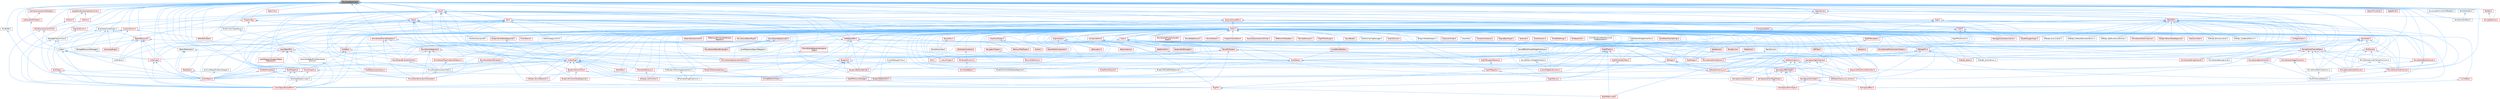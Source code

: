 digraph "StructuredArchive.h"
{
 // INTERACTIVE_SVG=YES
 // LATEX_PDF_SIZE
  bgcolor="transparent";
  edge [fontname=Helvetica,fontsize=10,labelfontname=Helvetica,labelfontsize=10];
  node [fontname=Helvetica,fontsize=10,shape=box,height=0.2,width=0.4];
  Node1 [id="Node000001",label="StructuredArchive.h",height=0.2,width=0.4,color="gray40", fillcolor="grey60", style="filled", fontcolor="black",tooltip=" "];
  Node1 -> Node2 [id="edge1_Node000001_Node000002",dir="back",color="steelblue1",style="solid",tooltip=" "];
  Node2 [id="Node000002",label="ArchiveUObjectFromStructured\lArchive.h",height=0.2,width=0.4,color="grey40", fillcolor="white", style="filled",URL="$d2/d52/ArchiveUObjectFromStructuredArchive_8h.html",tooltip=" "];
  Node2 -> Node3 [id="edge2_Node000002_Node000003",dir="back",color="steelblue1",style="solid",tooltip=" "];
  Node3 [id="Node000003",label="CoreUObjectSharedPCH.h",height=0.2,width=0.4,color="red", fillcolor="#FFF0F0", style="filled",URL="$de/d2f/CoreUObjectSharedPCH_8h.html",tooltip=" "];
  Node1 -> Node7 [id="edge3_Node000001_Node000007",dir="back",color="steelblue1",style="solid",tooltip=" "];
  Node7 [id="Node000007",label="BulkDataCookedIndex.h",height=0.2,width=0.4,color="grey40", fillcolor="white", style="filled",URL="$d8/dad/BulkDataCookedIndex_8h.html",tooltip=" "];
  Node7 -> Node8 [id="edge4_Node000007_Node000008",dir="back",color="steelblue1",style="solid",tooltip=" "];
  Node8 [id="Node000008",label="AsyncLoading2.h",height=0.2,width=0.4,color="red", fillcolor="#FFF0F0", style="filled",URL="$dd/db7/AsyncLoading2_8h.html",tooltip=" "];
  Node7 -> Node10 [id="edge5_Node000007_Node000010",dir="back",color="steelblue1",style="solid",tooltip=" "];
  Node10 [id="Node000010",label="BulkData.h",height=0.2,width=0.4,color="red", fillcolor="#FFF0F0", style="filled",URL="$d4/d8e/BulkData_8h.html",tooltip=" "];
  Node10 -> Node171 [id="edge6_Node000010_Node000171",dir="back",color="steelblue1",style="solid",tooltip=" "];
  Node171 [id="Node000171",label="CoreUObject.h",height=0.2,width=0.4,color="red", fillcolor="#FFF0F0", style="filled",URL="$d0/ded/CoreUObject_8h.html",tooltip=" "];
  Node10 -> Node3 [id="edge7_Node000010_Node000003",dir="back",color="steelblue1",style="solid",tooltip=" "];
  Node7 -> Node607 [id="edge8_Node000007_Node000607",dir="back",color="steelblue1",style="solid",tooltip=" "];
  Node607 [id="Node000607",label="LinkerSave.h",height=0.2,width=0.4,color="grey40", fillcolor="white", style="filled",URL="$d5/d31/LinkerSave_8h.html",tooltip=" "];
  Node7 -> Node608 [id="edge9_Node000007_Node000608",dir="back",color="steelblue1",style="solid",tooltip=" "];
  Node608 [id="Node000608",label="ObjectResource.h",height=0.2,width=0.4,color="red", fillcolor="#FFF0F0", style="filled",URL="$d5/d42/ObjectResource_8h.html",tooltip=" "];
  Node608 -> Node2 [id="edge10_Node000608_Node000002",dir="back",color="steelblue1",style="solid",tooltip=" "];
  Node608 -> Node8 [id="edge11_Node000608_Node000008",dir="back",color="steelblue1",style="solid",tooltip=" "];
  Node608 -> Node171 [id="edge12_Node000608_Node000171",dir="back",color="steelblue1",style="solid",tooltip=" "];
  Node608 -> Node3 [id="edge13_Node000608_Node000003",dir="back",color="steelblue1",style="solid",tooltip=" "];
  Node608 -> Node611 [id="edge14_Node000608_Node000611",dir="back",color="steelblue1",style="solid",tooltip=" "];
  Node611 [id="Node000611",label="Linker.h",height=0.2,width=0.4,color="grey40", fillcolor="white", style="filled",URL="$d8/d3d/Linker_8h.html",tooltip=" "];
  Node611 -> Node171 [id="edge15_Node000611_Node000171",dir="back",color="steelblue1",style="solid",tooltip=" "];
  Node611 -> Node3 [id="edge16_Node000611_Node000003",dir="back",color="steelblue1",style="solid",tooltip=" "];
  Node611 -> Node612 [id="edge17_Node000611_Node000612",dir="back",color="steelblue1",style="solid",tooltip=" "];
  Node612 [id="Node000612",label="LinkerLoad.h",height=0.2,width=0.4,color="red", fillcolor="#FFF0F0", style="filled",URL="$d7/def/LinkerLoad_8h.html",tooltip=" "];
  Node612 -> Node171 [id="edge18_Node000612_Node000171",dir="back",color="steelblue1",style="solid",tooltip=" "];
  Node612 -> Node3 [id="edge19_Node000612_Node000003",dir="back",color="steelblue1",style="solid",tooltip=" "];
  Node611 -> Node607 [id="edge20_Node000611_Node000607",dir="back",color="steelblue1",style="solid",tooltip=" "];
  Node608 -> Node612 [id="edge21_Node000608_Node000612",dir="back",color="steelblue1",style="solid",tooltip=" "];
  Node608 -> Node607 [id="edge22_Node000608_Node000607",dir="back",color="steelblue1",style="solid",tooltip=" "];
  Node7 -> Node745 [id="edge23_Node000007_Node000745",dir="back",color="steelblue1",style="solid",tooltip=" "];
  Node745 [id="Node000745",label="PackageResourceManager.h",height=0.2,width=0.4,color="grey40", fillcolor="white", style="filled",URL="$dc/dee/PackageResourceManager_8h.html",tooltip=" "];
  Node745 -> Node612 [id="edge24_Node000745_Node000612",dir="back",color="steelblue1",style="solid",tooltip=" "];
  Node1 -> Node746 [id="edge25_Node000001_Node000746",dir="back",color="steelblue1",style="solid",tooltip=" "];
  Node746 [id="Node000746",label="Class.h",height=0.2,width=0.4,color="red", fillcolor="#FFF0F0", style="filled",URL="$d4/d05/Class_8h.html",tooltip=" "];
  Node746 -> Node747 [id="edge26_Node000746_Node000747",dir="back",color="steelblue1",style="solid",tooltip=" "];
  Node747 [id="Node000747",label="ARFilter.h",height=0.2,width=0.4,color="red", fillcolor="#FFF0F0", style="filled",URL="$da/df2/ARFilter_8h.html",tooltip=" "];
  Node746 -> Node829 [id="edge27_Node000746_Node000829",dir="back",color="steelblue1",style="solid",tooltip=" "];
  Node829 [id="Node000829",label="AnimNodeBase.h",height=0.2,width=0.4,color="red", fillcolor="#FFF0F0", style="filled",URL="$d9/dce/AnimNodeBase_8h.html",tooltip=" "];
  Node746 -> Node861 [id="edge28_Node000746_Node000861",dir="back",color="steelblue1",style="solid",tooltip=" "];
  Node861 [id="Node000861",label="ArchiveObjectPropertyMapper.h",height=0.2,width=0.4,color="grey40", fillcolor="white", style="filled",URL="$dc/d9a/ArchiveObjectPropertyMapper_8h.html",tooltip=" "];
  Node861 -> Node171 [id="edge29_Node000861_Node000171",dir="back",color="steelblue1",style="solid",tooltip=" "];
  Node746 -> Node862 [id="edge30_Node000746_Node000862",dir="back",color="steelblue1",style="solid",tooltip=" "];
  Node862 [id="Node000862",label="AssetBundleData.h",height=0.2,width=0.4,color="red", fillcolor="#FFF0F0", style="filled",URL="$df/d47/AssetBundleData_8h.html",tooltip=" "];
  Node862 -> Node863 [id="edge31_Node000862_Node000863",dir="back",color="steelblue1",style="solid",tooltip=" "];
  Node863 [id="Node000863",label="AssetData.h",height=0.2,width=0.4,color="red", fillcolor="#FFF0F0", style="filled",URL="$d9/d19/AssetData_8h.html",tooltip=" "];
  Node863 -> Node897 [id="edge32_Node000863_Node000897",dir="back",color="steelblue1",style="solid",tooltip=" "];
  Node897 [id="Node000897",label="AudioWidgetSubsystem.h",height=0.2,width=0.4,color="red", fillcolor="#FFF0F0", style="filled",URL="$de/d1b/AudioWidgetSubsystem_8h.html",tooltip=" "];
  Node863 -> Node898 [id="edge33_Node000863_Node000898",dir="back",color="steelblue1",style="solid",tooltip=" "];
  Node898 [id="Node000898",label="BlueprintActionDatabaseRegistrar.h",height=0.2,width=0.4,color="grey40", fillcolor="white", style="filled",URL="$d5/d5d/BlueprintActionDatabaseRegistrar_8h.html",tooltip=" "];
  Node863 -> Node899 [id="edge34_Node000863_Node000899",dir="back",color="steelblue1",style="solid",tooltip=" "];
  Node899 [id="Node000899",label="BlueprintAssetNodeSpawner.h",height=0.2,width=0.4,color="grey40", fillcolor="white", style="filled",URL="$d2/d56/BlueprintAssetNodeSpawner_8h.html",tooltip=" "];
  Node863 -> Node967 [id="edge35_Node000863_Node000967",dir="back",color="steelblue1",style="solid",tooltip=" "];
  Node967 [id="Node000967",label="EdGraphSchema_K2.h",height=0.2,width=0.4,color="red", fillcolor="#FFF0F0", style="filled",URL="$d0/dcf/EdGraphSchema__K2_8h.html",tooltip=" "];
  Node967 -> Node668 [id="edge36_Node000967_Node000668",dir="back",color="steelblue1",style="solid",tooltip=" "];
  Node668 [id="Node000668",label="BlueprintEditorUtils.h",height=0.2,width=0.4,color="red", fillcolor="#FFF0F0", style="filled",URL="$d7/d3d/BlueprintEditorUtils_8h.html",tooltip=" "];
  Node967 -> Node970 [id="edge37_Node000967_Node000970",dir="back",color="steelblue1",style="solid",tooltip=" "];
  Node970 [id="Node000970",label="EdGraphSchema_K2_Actions.h",height=0.2,width=0.4,color="red", fillcolor="#FFF0F0", style="filled",URL="$d8/d9c/EdGraphSchema__K2__Actions_8h.html",tooltip=" "];
  Node746 -> Node1331 [id="edge38_Node000746_Node001331",dir="back",color="steelblue1",style="solid",tooltip=" "];
  Node1331 [id="Node001331",label="AssetCompilingManager.h",height=0.2,width=0.4,color="grey40", fillcolor="white", style="filled",URL="$d2/d23/AssetCompilingManager_8h.html",tooltip=" "];
  Node746 -> Node863 [id="edge39_Node000746_Node000863",dir="back",color="steelblue1",style="solid",tooltip=" "];
  Node746 -> Node1332 [id="edge40_Node000746_Node001332",dir="back",color="steelblue1",style="solid",tooltip=" "];
  Node1332 [id="Node001332",label="AssetManagerTypes.h",height=0.2,width=0.4,color="red", fillcolor="#FFF0F0", style="filled",URL="$d6/d98/AssetManagerTypes_8h.html",tooltip=" "];
  Node746 -> Node1334 [id="edge41_Node000746_Node001334",dir="back",color="steelblue1",style="solid",tooltip=" "];
  Node1334 [id="Node001334",label="Attenuation.h",height=0.2,width=0.4,color="red", fillcolor="#FFF0F0", style="filled",URL="$d3/d18/Attenuation_8h.html",tooltip=" "];
  Node746 -> Node1352 [id="edge42_Node000746_Node001352",dir="back",color="steelblue1",style="solid",tooltip=" "];
  Node1352 [id="Node001352",label="AttributesContainer.h",height=0.2,width=0.4,color="red", fillcolor="#FFF0F0", style="filled",URL="$d7/db7/AttributesContainer_8h.html",tooltip=" "];
  Node1352 -> Node1353 [id="edge43_Node001352_Node001353",dir="back",color="steelblue1",style="solid",tooltip=" "];
  Node1353 [id="Node001353",label="AttributesRuntime.h",height=0.2,width=0.4,color="red", fillcolor="#FFF0F0", style="filled",URL="$dc/dc1/AttributesRuntime_8h.html",tooltip=" "];
  Node1353 -> Node829 [id="edge44_Node001353_Node000829",dir="back",color="steelblue1",style="solid",tooltip=" "];
  Node746 -> Node1353 [id="edge45_Node000746_Node001353",dir="back",color="steelblue1",style="solid",tooltip=" "];
  Node746 -> Node1380 [id="edge46_Node000746_Node001380",dir="back",color="steelblue1",style="solid",tooltip=" "];
  Node1380 [id="Node001380",label="AudioPanelWidgetInterface.h",height=0.2,width=0.4,color="grey40", fillcolor="white", style="filled",URL="$da/d52/AudioPanelWidgetInterface_8h.html",tooltip=" "];
  Node1380 -> Node1381 [id="edge47_Node001380_Node001381",dir="back",color="steelblue1",style="solid",tooltip=" "];
  Node1381 [id="Node001381",label="SoundEffectPresetWidgetInterface.h",height=0.2,width=0.4,color="grey40", fillcolor="white", style="filled",URL="$dc/d31/SoundEffectPresetWidgetInterface_8h.html",tooltip=" "];
  Node1381 -> Node897 [id="edge48_Node001381_Node000897",dir="back",color="steelblue1",style="solid",tooltip=" "];
  Node746 -> Node1382 [id="edge49_Node000746_Node001382",dir="back",color="steelblue1",style="solid",tooltip=" "];
  Node1382 [id="Node001382",label="AudioVolume.h",height=0.2,width=0.4,color="red", fillcolor="#FFF0F0", style="filled",URL="$dd/dbb/AudioVolume_8h.html",tooltip=" "];
  Node746 -> Node897 [id="edge50_Node000746_Node000897",dir="back",color="steelblue1",style="solid",tooltip=" "];
  Node746 -> Node457 [id="edge51_Node000746_Node000457",dir="back",color="steelblue1",style="solid",tooltip=" "];
  Node457 [id="Node000457",label="BPVariableDragDropAction.h",height=0.2,width=0.4,color="grey40", fillcolor="white", style="filled",URL="$dd/d23/BPVariableDragDropAction_8h.html",tooltip=" "];
  Node746 -> Node1403 [id="edge52_Node000746_Node001403",dir="back",color="steelblue1",style="solid",tooltip=" "];
  Node1403 [id="Node001403",label="BehaviorTreeTypes.h",height=0.2,width=0.4,color="red", fillcolor="#FFF0F0", style="filled",URL="$db/d7c/BehaviorTreeTypes_8h.html",tooltip=" "];
  Node746 -> Node1470 [id="edge53_Node000746_Node001470",dir="back",color="steelblue1",style="solid",tooltip=" "];
  Node1470 [id="Node001470",label="Blueprint.h",height=0.2,width=0.4,color="red", fillcolor="#FFF0F0", style="filled",URL="$d8/d4d/Blueprint_8h.html",tooltip=" "];
  Node1470 -> Node457 [id="edge54_Node001470_Node000457",dir="back",color="steelblue1",style="solid",tooltip=" "];
  Node1470 -> Node1145 [id="edge55_Node001470_Node001145",dir="back",color="steelblue1",style="solid",tooltip=" "];
  Node1145 [id="Node001145",label="BlueprintEditorSettings.h",height=0.2,width=0.4,color="red", fillcolor="#FFF0F0", style="filled",URL="$d4/dbc/BlueprintEditorSettings_8h.html",tooltip=" "];
  Node1470 -> Node668 [id="edge56_Node001470_Node000668",dir="back",color="steelblue1",style="solid",tooltip=" "];
  Node1470 -> Node970 [id="edge57_Node001470_Node000970",dir="back",color="steelblue1",style="solid",tooltip=" "];
  Node1470 -> Node1492 [id="edge58_Node001470_Node001492",dir="back",color="steelblue1",style="solid",tooltip=" "];
  Node1492 [id="Node001492",label="KismetEditorUtilities.h",height=0.2,width=0.4,color="red", fillcolor="#FFF0F0", style="filled",URL="$d4/d72/KismetEditorUtilities_8h.html",tooltip=" "];
  Node1470 -> Node1496 [id="edge59_Node001470_Node001496",dir="back",color="steelblue1",style="solid",tooltip=" "];
  Node1496 [id="Node001496",label="MemberReference.h",height=0.2,width=0.4,color="red", fillcolor="#FFF0F0", style="filled",URL="$dc/d3d/MemberReference_8h.html",tooltip=" "];
  Node1496 -> Node635 [id="edge60_Node001496_Node000635",dir="back",color="steelblue1",style="solid",tooltip=" "];
  Node635 [id="Node000635",label="K2Node_CallFunction.h",height=0.2,width=0.4,color="red", fillcolor="#FFF0F0", style="filled",URL="$d5/d5f/K2Node__CallFunction_8h.html",tooltip=" "];
  Node1470 -> Node462 [id="edge61_Node001470_Node000462",dir="back",color="steelblue1",style="solid",tooltip=" "];
  Node462 [id="Node000462",label="MyBlueprintItemDragDropAction.h",height=0.2,width=0.4,color="grey40", fillcolor="white", style="filled",URL="$da/d11/MyBlueprintItemDragDropAction_8h.html",tooltip=" "];
  Node462 -> Node457 [id="edge62_Node000462_Node000457",dir="back",color="steelblue1",style="solid",tooltip=" "];
  Node746 -> Node898 [id="edge63_Node000746_Node000898",dir="back",color="steelblue1",style="solid",tooltip=" "];
  Node746 -> Node1519 [id="edge64_Node000746_Node001519",dir="back",color="steelblue1",style="solid",tooltip=" "];
  Node1519 [id="Node001519",label="BlueprintActionFilter.h",height=0.2,width=0.4,color="red", fillcolor="#FFF0F0", style="filled",URL="$d5/d2a/BlueprintActionFilter_8h.html",tooltip=" "];
  Node1519 -> Node618 [id="edge65_Node001519_Node000618",dir="back",color="steelblue1",style="solid",tooltip=" "];
  Node618 [id="Node000618",label="BlueprintFunctionNodeSpawner.h",height=0.2,width=0.4,color="red", fillcolor="#FFF0F0", style="filled",URL="$d0/d59/BlueprintFunctionNodeSpawner_8h.html",tooltip=" "];
  Node1519 -> Node635 [id="edge66_Node001519_Node000635",dir="back",color="steelblue1",style="solid",tooltip=" "];
  Node1519 -> Node730 [id="edge67_Node001519_Node000730",dir="back",color="steelblue1",style="solid",tooltip=" "];
  Node730 [id="Node000730",label="K2Node_StructOperation.h",height=0.2,width=0.4,color="red", fillcolor="#FFF0F0", style="filled",URL="$d1/d1c/K2Node__StructOperation_8h.html",tooltip=" "];
  Node746 -> Node899 [id="edge68_Node000746_Node000899",dir="back",color="steelblue1",style="solid",tooltip=" "];
  Node746 -> Node1145 [id="edge69_Node000746_Node001145",dir="back",color="steelblue1",style="solid",tooltip=" "];
  Node746 -> Node668 [id="edge70_Node000746_Node000668",dir="back",color="steelblue1",style="solid",tooltip=" "];
  Node746 -> Node672 [id="edge71_Node000746_Node000672",dir="back",color="steelblue1",style="solid",tooltip=" "];
  Node672 [id="Node000672",label="BlueprintEventNodeSpawner.h",height=0.2,width=0.4,color="red", fillcolor="#FFF0F0", style="filled",URL="$d4/dd3/BlueprintEventNodeSpawner_8h.html",tooltip=" "];
  Node746 -> Node616 [id="edge72_Node000746_Node000616",dir="back",color="steelblue1",style="solid",tooltip=" "];
  Node616 [id="Node000616",label="BlueprintFieldNodeSpawner.h",height=0.2,width=0.4,color="red", fillcolor="#FFF0F0", style="filled",URL="$da/d70/BlueprintFieldNodeSpawner_8h.html",tooltip=" "];
  Node616 -> Node618 [id="edge73_Node000616_Node000618",dir="back",color="steelblue1",style="solid",tooltip=" "];
  Node746 -> Node618 [id="edge74_Node000746_Node000618",dir="back",color="steelblue1",style="solid",tooltip=" "];
  Node746 -> Node1524 [id="edge75_Node000746_Node001524",dir="back",color="steelblue1",style="solid",tooltip=" "];
  Node1524 [id="Node001524",label="BlueprintGeneratedClass.h",height=0.2,width=0.4,color="red", fillcolor="#FFF0F0", style="filled",URL="$d6/d77/BlueprintGeneratedClass_8h.html",tooltip=" "];
  Node1524 -> Node1492 [id="edge76_Node001524_Node001492",dir="back",color="steelblue1",style="solid",tooltip=" "];
  Node746 -> Node1527 [id="edge77_Node000746_Node001527",dir="back",color="steelblue1",style="solid",tooltip=" "];
  Node1527 [id="Node001527",label="BlueprintNodeHelpers.h",height=0.2,width=0.4,color="grey40", fillcolor="white", style="filled",URL="$df/d9b/BlueprintNodeHelpers_8h.html",tooltip=" "];
  Node746 -> Node1528 [id="edge78_Node000746_Node001528",dir="back",color="steelblue1",style="solid",tooltip=" "];
  Node1528 [id="Node001528",label="BodyInstance.h",height=0.2,width=0.4,color="red", fillcolor="#FFF0F0", style="filled",URL="$d3/d42/BodyInstance_8h.html",tooltip=" "];
  Node746 -> Node1500 [id="edge79_Node000746_Node001500",dir="back",color="steelblue1",style="solid",tooltip=" "];
  Node1500 [id="Node001500",label="BuiltInChannelEditors.h",height=0.2,width=0.4,color="grey40", fillcolor="white", style="filled",URL="$df/daf/BuiltInChannelEditors_8h.html",tooltip=" "];
  Node746 -> Node1713 [id="edge80_Node000746_Node001713",dir="back",color="steelblue1",style="solid",tooltip=" "];
  Node1713 [id="Node001713",label="Casts.h",height=0.2,width=0.4,color="red", fillcolor="#FFF0F0", style="filled",URL="$d4/d55/Casts_8h.html",tooltip=" "];
  Node1713 -> Node171 [id="edge81_Node001713_Node000171",dir="back",color="steelblue1",style="solid",tooltip=" "];
  Node1713 -> Node3 [id="edge82_Node001713_Node000003",dir="back",color="steelblue1",style="solid",tooltip=" "];
  Node1713 -> Node1721 [id="edge83_Node001713_Node001721",dir="back",color="steelblue1",style="solid",tooltip=" "];
  Node1721 [id="Node001721",label="EdGraph.h",height=0.2,width=0.4,color="red", fillcolor="#FFF0F0", style="filled",URL="$dd/dae/EdGraph_8h.html",tooltip=" "];
  Node1721 -> Node668 [id="edge84_Node001721_Node000668",dir="back",color="steelblue1",style="solid",tooltip=" "];
  Node1721 -> Node967 [id="edge85_Node001721_Node000967",dir="back",color="steelblue1",style="solid",tooltip=" "];
  Node1721 -> Node970 [id="edge86_Node001721_Node000970",dir="back",color="steelblue1",style="solid",tooltip=" "];
  Node1713 -> Node1737 [id="edge87_Node001713_Node001737",dir="back",color="steelblue1",style="solid",tooltip=" "];
  Node1737 [id="Node001737",label="EdGraphPin.h",height=0.2,width=0.4,color="red", fillcolor="#FFF0F0", style="filled",URL="$da/d52/EdGraphPin_8h.html",tooltip=" "];
  Node1737 -> Node1470 [id="edge88_Node001737_Node001470",dir="back",color="steelblue1",style="solid",tooltip=" "];
  Node1737 -> Node1524 [id="edge89_Node001737_Node001524",dir="back",color="steelblue1",style="solid",tooltip=" "];
  Node1737 -> Node967 [id="edge90_Node001737_Node000967",dir="back",color="steelblue1",style="solid",tooltip=" "];
  Node1737 -> Node970 [id="edge91_Node001737_Node000970",dir="back",color="steelblue1",style="solid",tooltip=" "];
  Node1737 -> Node723 [id="edge92_Node001737_Node000723",dir="back",color="steelblue1",style="solid",tooltip=" "];
  Node723 [id="Node000723",label="K2Node_Select.h",height=0.2,width=0.4,color="red", fillcolor="#FFF0F0", style="filled",URL="$d2/de5/K2Node__Select_8h.html",tooltip=" "];
  Node1737 -> Node732 [id="edge93_Node001737_Node000732",dir="back",color="steelblue1",style="solid",tooltip=" "];
  Node732 [id="Node000732",label="K2Node_SwitchEnum.h",height=0.2,width=0.4,color="grey40", fillcolor="white", style="filled",URL="$d1/df5/K2Node__SwitchEnum_8h.html",tooltip=" "];
  Node1713 -> Node970 [id="edge94_Node001713_Node000970",dir="back",color="steelblue1",style="solid",tooltip=" "];
  Node1713 -> Node2627 [id="edge95_Node001713_Node002627",dir="back",color="steelblue1",style="solid",tooltip=" "];
  Node2627 [id="Node002627",label="LazyObjectPtr.h",height=0.2,width=0.4,color="red", fillcolor="#FFF0F0", style="filled",URL="$d0/d2a/LazyObjectPtr_8h.html",tooltip=" "];
  Node2627 -> Node2 [id="edge96_Node002627_Node000002",dir="back",color="steelblue1",style="solid",tooltip=" "];
  Node2627 -> Node171 [id="edge97_Node002627_Node000171",dir="back",color="steelblue1",style="solid",tooltip=" "];
  Node2627 -> Node3 [id="edge98_Node002627_Node000003",dir="back",color="steelblue1",style="solid",tooltip=" "];
  Node2627 -> Node2629 [id="edge99_Node002627_Node002629",dir="back",color="steelblue1",style="solid",tooltip=" "];
  Node2629 [id="Node002629",label="LevelSequenceLegacyObject\lReference.h",height=0.2,width=0.4,color="red", fillcolor="#FFF0F0", style="filled",URL="$d1/de7/LevelSequenceLegacyObjectReference_8h.html",tooltip=" "];
  Node2627 -> Node612 [id="edge100_Node002627_Node000612",dir="back",color="steelblue1",style="solid",tooltip=" "];
  Node2627 -> Node2631 [id="edge101_Node002627_Node002631",dir="back",color="steelblue1",style="solid",tooltip=" "];
  Node2631 [id="Node002631",label="UnrealType.h",height=0.2,width=0.4,color="red", fillcolor="#FFF0F0", style="filled",URL="$d6/d2f/UnrealType_8h.html",tooltip=" "];
  Node2631 -> Node457 [id="edge102_Node002631_Node000457",dir="back",color="steelblue1",style="solid",tooltip=" "];
  Node2631 -> Node1519 [id="edge103_Node002631_Node001519",dir="back",color="steelblue1",style="solid",tooltip=" "];
  Node2631 -> Node668 [id="edge104_Node002631_Node000668",dir="back",color="steelblue1",style="solid",tooltip=" "];
  Node2631 -> Node1524 [id="edge105_Node002631_Node001524",dir="back",color="steelblue1",style="solid",tooltip=" "];
  Node2631 -> Node171 [id="edge106_Node002631_Node000171",dir="back",color="steelblue1",style="solid",tooltip=" "];
  Node2631 -> Node3 [id="edge107_Node002631_Node000003",dir="back",color="steelblue1",style="solid",tooltip=" "];
  Node2631 -> Node2844 [id="edge108_Node002631_Node002844",dir="back",color="steelblue1",style="solid",tooltip=" "];
  Node2844 [id="Node002844",label="DataTable.h",height=0.2,width=0.4,color="red", fillcolor="#FFF0F0", style="filled",URL="$d3/dba/DataTable_8h.html",tooltip=" "];
  Node2631 -> Node970 [id="edge109_Node002631_Node000970",dir="back",color="steelblue1",style="solid",tooltip=" "];
  Node2631 -> Node2877 [id="edge110_Node002631_Node002877",dir="back",color="steelblue1",style="solid",tooltip=" "];
  Node2877 [id="Node002877",label="EnumProperty.h",height=0.2,width=0.4,color="red", fillcolor="#FFF0F0", style="filled",URL="$de/d91/EnumProperty_8h.html",tooltip=" "];
  Node2877 -> Node171 [id="edge111_Node002877_Node000171",dir="back",color="steelblue1",style="solid",tooltip=" "];
  Node2877 -> Node2878 [id="edge112_Node002877_Node002878",dir="back",color="steelblue1",style="solid",tooltip=" "];
  Node2878 [id="Node002878",label="GeneratedCppIncludes.h",height=0.2,width=0.4,color="grey40", fillcolor="white", style="filled",URL="$d5/d24/GeneratedCppIncludes_8h.html",tooltip=" "];
  Node2878 -> Node3 [id="edge113_Node002878_Node000003",dir="back",color="steelblue1",style="solid",tooltip=" "];
  Node2877 -> Node2879 [id="edge114_Node002877_Node002879",dir="back",color="steelblue1",style="solid",tooltip=" "];
  Node2879 [id="Node002879",label="RigVMMemoryStorage.h",height=0.2,width=0.4,color="red", fillcolor="#FFF0F0", style="filled",URL="$d1/dd5/RigVMMemoryStorage_8h.html",tooltip=" "];
  Node2879 -> Node1018 [id="edge115_Node002879_Node001018",dir="back",color="steelblue1",style="solid",tooltip=" "];
  Node1018 [id="Node001018",label="RigVM.h",height=0.2,width=0.4,color="red", fillcolor="#FFF0F0", style="filled",URL="$d0/d5e/RigVM_8h.html",tooltip=" "];
  Node1018 -> Node1067 [id="edge116_Node001018_Node001067",dir="back",color="steelblue1",style="solid",tooltip=" "];
  Node1067 [id="Node001067",label="RigVMNativized.h",height=0.2,width=0.4,color="red", fillcolor="#FFF0F0", style="filled",URL="$df/d99/RigVMNativized_8h.html",tooltip=" "];
  Node2631 -> Node2955 [id="edge117_Node002631_Node002955",dir="back",color="steelblue1",style="solid",tooltip=" "];
  Node2955 [id="Node002955",label="FastReferenceCollector.h",height=0.2,width=0.4,color="red", fillcolor="#FFF0F0", style="filled",URL="$dd/d44/FastReferenceCollector_8h.html",tooltip=" "];
  Node2631 -> Node2959 [id="edge118_Node002631_Node002959",dir="back",color="steelblue1",style="solid",tooltip=" "];
  Node2959 [id="Node002959",label="FieldPathProperty.h",height=0.2,width=0.4,color="red", fillcolor="#FFF0F0", style="filled",URL="$d9/d38/FieldPathProperty_8h.html",tooltip=" "];
  Node2959 -> Node171 [id="edge119_Node002959_Node000171",dir="back",color="steelblue1",style="solid",tooltip=" "];
  Node2959 -> Node2878 [id="edge120_Node002959_Node002878",dir="back",color="steelblue1",style="solid",tooltip=" "];
  Node2631 -> Node2878 [id="edge121_Node002631_Node002878",dir="back",color="steelblue1",style="solid",tooltip=" "];
  Node2631 -> Node730 [id="edge122_Node002631_Node000730",dir="back",color="steelblue1",style="solid",tooltip=" "];
  Node2631 -> Node1496 [id="edge123_Node002631_Node001496",dir="back",color="steelblue1",style="solid",tooltip=" "];
  Node2631 -> Node462 [id="edge124_Node002631_Node000462",dir="back",color="steelblue1",style="solid",tooltip=" "];
  Node2631 -> Node1018 [id="edge125_Node002631_Node001018",dir="back",color="steelblue1",style="solid",tooltip=" "];
  Node2631 -> Node2879 [id="edge126_Node002631_Node002879",dir="back",color="steelblue1",style="solid",tooltip=" "];
  Node2631 -> Node3314 [id="edge127_Node002631_Node003314",dir="back",color="steelblue1",style="solid",tooltip=" "];
  Node3314 [id="Node003314",label="SequencerKeyStructGenerator.h",height=0.2,width=0.4,color="red", fillcolor="#FFF0F0", style="filled",URL="$d1/df1/SequencerKeyStructGenerator_8h.html",tooltip=" "];
  Node2631 -> Node3471 [id="edge128_Node002631_Node003471",dir="back",color="steelblue1",style="solid",tooltip=" "];
  Node3471 [id="Node003471",label="TextProperty.h",height=0.2,width=0.4,color="red", fillcolor="#FFF0F0", style="filled",URL="$d5/d51/TextProperty_8h.html",tooltip=" "];
  Node3471 -> Node171 [id="edge129_Node003471_Node000171",dir="back",color="steelblue1",style="solid",tooltip=" "];
  Node3471 -> Node3 [id="edge130_Node003471_Node000003",dir="back",color="steelblue1",style="solid",tooltip=" "];
  Node3471 -> Node2878 [id="edge131_Node003471_Node002878",dir="back",color="steelblue1",style="solid",tooltip=" "];
  Node1713 -> Node3477 [id="edge132_Node001713_Node003477",dir="back",color="steelblue1",style="solid",tooltip=" "];
  Node3477 [id="Node003477",label="LiveLinkTypes.h",height=0.2,width=0.4,color="red", fillcolor="#FFF0F0", style="filled",URL="$d2/d4c/LiveLinkTypes_8h.html",tooltip=" "];
  Node1713 -> Node3517 [id="edge133_Node001713_Node003517",dir="back",color="steelblue1",style="solid",tooltip=" "];
  Node3517 [id="Node003517",label="MovieSceneEntitySystemGraphs.h",height=0.2,width=0.4,color="red", fillcolor="#FFF0F0", style="filled",URL="$dd/ded/MovieSceneEntitySystemGraphs_8h.html",tooltip=" "];
  Node1713 -> Node2879 [id="edge134_Node001713_Node002879",dir="back",color="steelblue1",style="solid",tooltip=" "];
  Node1713 -> Node3520 [id="edge135_Node001713_Node003520",dir="back",color="steelblue1",style="solid",tooltip=" "];
  Node3520 [id="Node003520",label="RigVMUserWorkflow.h",height=0.2,width=0.4,color="red", fillcolor="#FFF0F0", style="filled",URL="$dd/dd0/RigVMUserWorkflow_8h.html",tooltip=" "];
  Node3520 -> Node1091 [id="edge136_Node003520_Node001091",dir="back",color="steelblue1",style="solid",tooltip=" "];
  Node1091 [id="Node001091",label="RigVMStruct.h",height=0.2,width=0.4,color="red", fillcolor="#FFF0F0", style="filled",URL="$de/dfb/RigVMStruct_8h.html",tooltip=" "];
  Node1713 -> Node2550 [id="edge137_Node001713_Node002550",dir="back",color="steelblue1",style="solid",tooltip=" "];
  Node2550 [id="Node002550",label="Selection.h",height=0.2,width=0.4,color="red", fillcolor="#FFF0F0", style="filled",URL="$d9/d60/Editor_2UnrealEd_2Public_2Selection_8h.html",tooltip=" "];
  Node1713 -> Node3314 [id="edge138_Node001713_Node003314",dir="back",color="steelblue1",style="solid",tooltip=" "];
  Node1713 -> Node3636 [id="edge139_Node001713_Node003636",dir="back",color="steelblue1",style="solid",tooltip=" "];
  Node3636 [id="Node003636",label="StreamableManager.h",height=0.2,width=0.4,color="red", fillcolor="#FFF0F0", style="filled",URL="$d2/dd8/StreamableManager_8h.html",tooltip=" "];
  Node1713 -> Node3641 [id="edge140_Node001713_Node003641",dir="back",color="steelblue1",style="solid",tooltip=" "];
  Node3641 [id="Node003641",label="StructOnScope.h",height=0.2,width=0.4,color="red", fillcolor="#FFF0F0", style="filled",URL="$df/dbd/StructOnScope_8h.html",tooltip=" "];
  Node3641 -> Node1353 [id="edge141_Node003641_Node001353",dir="back",color="steelblue1",style="solid",tooltip=" "];
  Node3641 -> Node171 [id="edge142_Node003641_Node000171",dir="back",color="steelblue1",style="solid",tooltip=" "];
  Node3641 -> Node3 [id="edge143_Node003641_Node000003",dir="back",color="steelblue1",style="solid",tooltip=" "];
  Node3641 -> Node3477 [id="edge144_Node003641_Node003477",dir="back",color="steelblue1",style="solid",tooltip=" "];
  Node3641 -> Node2328 [id="edge145_Node003641_Node002328",dir="back",color="steelblue1",style="solid",tooltip=" "];
  Node2328 [id="Node002328",label="MovieSceneEventSection.h",height=0.2,width=0.4,color="red", fillcolor="#FFF0F0", style="filled",URL="$d6/dc4/MovieSceneEventSection_8h.html",tooltip=" "];
  Node3641 -> Node2164 [id="edge146_Node003641_Node002164",dir="back",color="steelblue1",style="solid",tooltip=" "];
  Node2164 [id="Node002164",label="RigVMDispatchFactory.h",height=0.2,width=0.4,color="red", fillcolor="#FFF0F0", style="filled",URL="$de/d6b/RigVMDispatchFactory_8h.html",tooltip=" "];
  Node2164 -> Node2175 [id="edge147_Node002164_Node002175",dir="back",color="steelblue1",style="solid",tooltip=" "];
  Node2175 [id="Node002175",label="RigVMRegistry.h",height=0.2,width=0.4,color="red", fillcolor="#FFF0F0", style="filled",URL="$dc/d40/RigVMRegistry_8h.html",tooltip=" "];
  Node2175 -> Node1018 [id="edge148_Node002175_Node001018",dir="back",color="steelblue1",style="solid",tooltip=" "];
  Node2175 -> Node1091 [id="edge149_Node002175_Node001091",dir="back",color="steelblue1",style="solid",tooltip=" "];
  Node3641 -> Node3520 [id="edge150_Node003641_Node003520",dir="back",color="steelblue1",style="solid",tooltip=" "];
  Node3641 -> Node3314 [id="edge151_Node003641_Node003314",dir="back",color="steelblue1",style="solid",tooltip=" "];
  Node1713 -> Node2631 [id="edge152_Node001713_Node002631",dir="back",color="steelblue1",style="solid",tooltip=" "];
  Node746 -> Node3657 [id="edge153_Node000746_Node003657",dir="back",color="steelblue1",style="solid",tooltip=" "];
  Node3657 [id="Node003657",label="ClassIconFinder.h",height=0.2,width=0.4,color="red", fillcolor="#FFF0F0", style="filled",URL="$dc/d62/ClassIconFinder_8h.html",tooltip=" "];
  Node746 -> Node3658 [id="edge154_Node000746_Node003658",dir="back",color="steelblue1",style="solid",tooltip=" "];
  Node3658 [id="Node003658",label="ClassTree.h",height=0.2,width=0.4,color="grey40", fillcolor="white", style="filled",URL="$d4/d0e/ClassTree_8h.html",tooltip=" "];
  Node746 -> Node3659 [id="edge155_Node000746_Node003659",dir="back",color="steelblue1",style="solid",tooltip=" "];
  Node3659 [id="Node003659",label="CompositeFont.h",height=0.2,width=0.4,color="red", fillcolor="#FFF0F0", style="filled",URL="$df/d09/CompositeFont_8h.html",tooltip=" "];
  Node3659 -> Node3660 [id="edge156_Node003659_Node003660",dir="back",color="steelblue1",style="solid",tooltip=" "];
  Node3660 [id="Node003660",label="Font.h",height=0.2,width=0.4,color="red", fillcolor="#FFF0F0", style="filled",URL="$d8/dd1/Font_8h.html",tooltip=" "];
  Node3659 -> Node3663 [id="edge157_Node003659_Node003663",dir="back",color="steelblue1",style="solid",tooltip=" "];
  Node3663 [id="Node003663",label="SlateFontInfo.h",height=0.2,width=0.4,color="red", fillcolor="#FFF0F0", style="filled",URL="$dc/dfb/SlateFontInfo_8h.html",tooltip=" "];
  Node3663 -> Node3660 [id="edge158_Node003663_Node003660",dir="back",color="steelblue1",style="solid",tooltip=" "];
  Node3663 -> Node4134 [id="edge159_Node003663_Node004134",dir="back",color="steelblue1",style="solid",tooltip=" "];
  Node4134 [id="Node004134",label="SlateTypes.h",height=0.2,width=0.4,color="red", fillcolor="#FFF0F0", style="filled",URL="$d2/d6f/SlateTypes_8h.html",tooltip=" "];
  Node3659 -> Node4134 [id="edge160_Node003659_Node004134",dir="back",color="steelblue1",style="solid",tooltip=" "];
  Node746 -> Node4178 [id="edge161_Node000746_Node004178",dir="back",color="steelblue1",style="solid",tooltip=" "];
  Node4178 [id="Node004178",label="ConstraintInstance.h",height=0.2,width=0.4,color="red", fillcolor="#FFF0F0", style="filled",URL="$d9/db0/ConstraintInstance_8h.html",tooltip=" "];
  Node746 -> Node4181 [id="edge162_Node000746_Node004181",dir="back",color="steelblue1",style="solid",tooltip=" "];
  Node4181 [id="Node004181",label="CoreNet.h",height=0.2,width=0.4,color="red", fillcolor="#FFF0F0", style="filled",URL="$da/d1a/CoreNet_8h.html",tooltip=" "];
  Node4181 -> Node171 [id="edge163_Node004181_Node000171",dir="back",color="steelblue1",style="solid",tooltip=" "];
  Node4181 -> Node3 [id="edge164_Node004181_Node000003",dir="back",color="steelblue1",style="solid",tooltip=" "];
  Node4181 -> Node4190 [id="edge165_Node004181_Node004190",dir="back",color="steelblue1",style="solid",tooltip=" "];
  Node4190 [id="Node004190",label="NetSerialization.h",height=0.2,width=0.4,color="red", fillcolor="#FFF0F0", style="filled",URL="$d6/dc9/NetSerialization_8h.html",tooltip=" "];
  Node4190 -> Node1990 [id="edge166_Node004190_Node001990",dir="back",color="steelblue1",style="solid",tooltip=" "];
  Node1990 [id="Node001990",label="GameplayAbilitySpec.h",height=0.2,width=0.4,color="red", fillcolor="#FFF0F0", style="filled",URL="$dd/daf/GameplayAbilitySpec_8h.html",tooltip=" "];
  Node1990 -> Node1977 [id="edge167_Node001990_Node001977",dir="back",color="steelblue1",style="solid",tooltip=" "];
  Node1977 [id="Node001977",label="GameplayAbilityTypes.h",height=0.2,width=0.4,color="red", fillcolor="#FFF0F0", style="filled",URL="$d1/dd9/GameplayAbilityTypes_8h.html",tooltip=" "];
  Node1990 -> Node1992 [id="edge168_Node001990_Node001992",dir="back",color="steelblue1",style="solid",tooltip=" "];
  Node1992 [id="Node001992",label="GameplayEffect.h",height=0.2,width=0.4,color="red", fillcolor="#FFF0F0", style="filled",URL="$d4/d15/GameplayEffect_8h.html",tooltip=" "];
  Node4190 -> Node1976 [id="edge169_Node004190_Node001976",dir="back",color="steelblue1",style="solid",tooltip=" "];
  Node1976 [id="Node001976",label="GameplayAbilityTargetTypes.h",height=0.2,width=0.4,color="red", fillcolor="#FFF0F0", style="filled",URL="$d8/dd1/GameplayAbilityTargetTypes_8h.html",tooltip=" "];
  Node1976 -> Node1977 [id="edge170_Node001976_Node001977",dir="back",color="steelblue1",style="solid",tooltip=" "];
  Node4190 -> Node2004 [id="edge171_Node004190_Node002004",dir="back",color="steelblue1",style="solid",tooltip=" "];
  Node2004 [id="Node002004",label="GameplayCueInterface.h",height=0.2,width=0.4,color="red", fillcolor="#FFF0F0", style="filled",URL="$d3/d31/GameplayCueInterface_8h.html",tooltip=" "];
  Node4190 -> Node1992 [id="edge172_Node004190_Node001992",dir="back",color="steelblue1",style="solid",tooltip=" "];
  Node4190 -> Node1988 [id="edge173_Node004190_Node001988",dir="back",color="steelblue1",style="solid",tooltip=" "];
  Node1988 [id="Node001988",label="GameplayEffectTypes.h",height=0.2,width=0.4,color="red", fillcolor="#FFF0F0", style="filled",URL="$d7/d59/GameplayEffectTypes_8h.html",tooltip=" "];
  Node1988 -> Node1990 [id="edge174_Node001988_Node001990",dir="back",color="steelblue1",style="solid",tooltip=" "];
  Node1988 -> Node1976 [id="edge175_Node001988_Node001976",dir="back",color="steelblue1",style="solid",tooltip=" "];
  Node1988 -> Node1977 [id="edge176_Node001988_Node001977",dir="back",color="steelblue1",style="solid",tooltip=" "];
  Node1988 -> Node2004 [id="edge177_Node001988_Node002004",dir="back",color="steelblue1",style="solid",tooltip=" "];
  Node1988 -> Node1992 [id="edge178_Node001988_Node001992",dir="back",color="steelblue1",style="solid",tooltip=" "];
  Node4190 -> Node2582 [id="edge179_Node004190_Node002582",dir="back",color="steelblue1",style="solid",tooltip=" "];
  Node2582 [id="Node002582",label="RootMotionSource.h",height=0.2,width=0.4,color="red", fillcolor="#FFF0F0", style="filled",URL="$d2/dd0/RootMotionSource_8h.html",tooltip=" "];
  Node746 -> Node171 [id="edge180_Node000746_Node000171",dir="back",color="steelblue1",style="solid",tooltip=" "];
  Node746 -> Node3 [id="edge181_Node000746_Node000003",dir="back",color="steelblue1",style="solid",tooltip=" "];
  Node746 -> Node4199 [id="edge182_Node000746_Node004199",dir="back",color="steelblue1",style="solid",tooltip=" "];
  Node4199 [id="Node004199",label="CurveTable.h",height=0.2,width=0.4,color="red", fillcolor="#FFF0F0", style="filled",URL="$db/def/CurveTable_8h.html",tooltip=" "];
  Node4199 -> Node1992 [id="edge183_Node004199_Node001992",dir="back",color="steelblue1",style="solid",tooltip=" "];
  Node746 -> Node2844 [id="edge184_Node000746_Node002844",dir="back",color="steelblue1",style="solid",tooltip=" "];
  Node746 -> Node1721 [id="edge185_Node000746_Node001721",dir="back",color="steelblue1",style="solid",tooltip=" "];
  Node746 -> Node1737 [id="edge186_Node000746_Node001737",dir="back",color="steelblue1",style="solid",tooltip=" "];
  Node746 -> Node967 [id="edge187_Node000746_Node000967",dir="back",color="steelblue1",style="solid",tooltip=" "];
  Node746 -> Node970 [id="edge188_Node000746_Node000970",dir="back",color="steelblue1",style="solid",tooltip=" "];
  Node746 -> Node4204 [id="edge189_Node000746_Node004204",dir="back",color="steelblue1",style="solid",tooltip=" "];
  Node4204 [id="Node004204",label="EditorCategoryUtils.h",height=0.2,width=0.4,color="grey40", fillcolor="white", style="filled",URL="$d9/d6e/EditorCategoryUtils_8h.html",tooltip=" "];
  Node746 -> Node4205 [id="edge190_Node000746_Node004205",dir="back",color="steelblue1",style="solid",tooltip=" "];
  Node4205 [id="Node004205",label="EngineBaseTypes.h",height=0.2,width=0.4,color="red", fillcolor="#FFF0F0", style="filled",URL="$d6/d1a/EngineBaseTypes_8h.html",tooltip=" "];
  Node746 -> Node4277 [id="edge191_Node000746_Node004277",dir="back",color="steelblue1",style="solid",tooltip=" "];
  Node4277 [id="Node004277",label="EngineTypes.h",height=0.2,width=0.4,color="red", fillcolor="#FFF0F0", style="filled",URL="$df/dcf/EngineTypes_8h.html",tooltip=" "];
  Node4277 -> Node829 [id="edge192_Node004277_Node000829",dir="back",color="steelblue1",style="solid",tooltip=" "];
  Node4277 -> Node1334 [id="edge193_Node004277_Node001334",dir="back",color="steelblue1",style="solid",tooltip=" "];
  Node4277 -> Node1470 [id="edge194_Node004277_Node001470",dir="back",color="steelblue1",style="solid",tooltip=" "];
  Node4277 -> Node1528 [id="edge195_Node004277_Node001528",dir="back",color="steelblue1",style="solid",tooltip=" "];
  Node4277 -> Node1976 [id="edge196_Node004277_Node001976",dir="back",color="steelblue1",style="solid",tooltip=" "];
  Node4277 -> Node1992 [id="edge197_Node004277_Node001992",dir="back",color="steelblue1",style="solid",tooltip=" "];
  Node4277 -> Node1645 [id="edge198_Node004277_Node001645",dir="back",color="steelblue1",style="solid",tooltip=" "];
  Node1645 [id="Node001645",label="StaticMeshComponent.h",height=0.2,width=0.4,color="red", fillcolor="#FFF0F0", style="filled",URL="$da/daf/StaticMeshComponent_8h.html",tooltip=" "];
  Node746 -> Node4433 [id="edge199_Node000746_Node004433",dir="back",color="steelblue1",style="solid",tooltip=" "];
  Node4433 [id="Node004433",label="Events.h",height=0.2,width=0.4,color="red", fillcolor="#FFF0F0", style="filled",URL="$d0/dbb/Events_8h.html",tooltip=" "];
  Node746 -> Node4466 [id="edge200_Node000746_Node004466",dir="back",color="steelblue1",style="solid",tooltip=" "];
  Node4466 [id="Node004466",label="Factories.h",height=0.2,width=0.4,color="red", fillcolor="#FFF0F0", style="filled",URL="$d2/d18/Factories_8h.html",tooltip=" "];
  Node746 -> Node2955 [id="edge201_Node000746_Node002955",dir="back",color="steelblue1",style="solid",tooltip=" "];
  Node746 -> Node4467 [id="edge202_Node000746_Node004467",dir="back",color="steelblue1",style="solid",tooltip=" "];
  Node4467 [id="Node004467",label="FlowDirection.h",height=0.2,width=0.4,color="red", fillcolor="#FFF0F0", style="filled",URL="$da/d12/FlowDirection_8h.html",tooltip=" "];
  Node746 -> Node3660 [id="edge203_Node000746_Node003660",dir="back",color="steelblue1",style="solid",tooltip=" "];
  Node746 -> Node4468 [id="edge204_Node000746_Node004468",dir="back",color="steelblue1",style="solid",tooltip=" "];
  Node4468 [id="Node004468",label="FontSdfSettings.h",height=0.2,width=0.4,color="red", fillcolor="#FFF0F0", style="filled",URL="$d1/dbc/FontSdfSettings_8h.html",tooltip=" "];
  Node746 -> Node4470 [id="edge205_Node000746_Node004470",dir="back",color="steelblue1",style="solid",tooltip=" "];
  Node4470 [id="Node004470",label="GCObjectInfo.h",height=0.2,width=0.4,color="red", fillcolor="#FFF0F0", style="filled",URL="$d3/d0f/GCObjectInfo_8h.html",tooltip=" "];
  Node746 -> Node1990 [id="edge206_Node000746_Node001990",dir="back",color="steelblue1",style="solid",tooltip=" "];
  Node746 -> Node1976 [id="edge207_Node000746_Node001976",dir="back",color="steelblue1",style="solid",tooltip=" "];
  Node746 -> Node1977 [id="edge208_Node000746_Node001977",dir="back",color="steelblue1",style="solid",tooltip=" "];
  Node746 -> Node2004 [id="edge209_Node000746_Node002004",dir="back",color="steelblue1",style="solid",tooltip=" "];
  Node746 -> Node1992 [id="edge210_Node000746_Node001992",dir="back",color="steelblue1",style="solid",tooltip=" "];
  Node746 -> Node1988 [id="edge211_Node000746_Node001988",dir="back",color="steelblue1",style="solid",tooltip=" "];
  Node746 -> Node4471 [id="edge212_Node000746_Node004471",dir="back",color="steelblue1",style="solid",tooltip=" "];
  Node4471 [id="Node004471",label="GameplayTagContainer.h",height=0.2,width=0.4,color="red", fillcolor="#FFF0F0", style="filled",URL="$d1/d5c/GameplayTagContainer_8h.html",tooltip=" "];
  Node4471 -> Node1976 [id="edge213_Node004471_Node001976",dir="back",color="steelblue1",style="solid",tooltip=" "];
  Node4471 -> Node1977 [id="edge214_Node004471_Node001977",dir="back",color="steelblue1",style="solid",tooltip=" "];
  Node4471 -> Node2004 [id="edge215_Node004471_Node002004",dir="back",color="steelblue1",style="solid",tooltip=" "];
  Node4471 -> Node1992 [id="edge216_Node004471_Node001992",dir="back",color="steelblue1",style="solid",tooltip=" "];
  Node4471 -> Node1988 [id="edge217_Node004471_Node001988",dir="back",color="steelblue1",style="solid",tooltip=" "];
  Node746 -> Node2878 [id="edge218_Node000746_Node002878",dir="back",color="steelblue1",style="solid",tooltip=" "];
  Node746 -> Node4499 [id="edge219_Node000746_Node004499",dir="back",color="steelblue1",style="solid",tooltip=" "];
  Node4499 [id="Node004499",label="IAnimBlueprintNodeOverride\lAssetsContext.h",height=0.2,width=0.4,color="grey40", fillcolor="white", style="filled",URL="$d8/dc6/IAnimBlueprintNodeOverrideAssetsContext_8h.html",tooltip=" "];
  Node746 -> Node4500 [id="edge220_Node000746_Node004500",dir="back",color="steelblue1",style="solid",tooltip=" "];
  Node4500 [id="Node004500",label="InputCoreTypes.h",height=0.2,width=0.4,color="red", fillcolor="#FFF0F0", style="filled",URL="$de/d34/InputCoreTypes_8h.html",tooltip=" "];
  Node4500 -> Node1403 [id="edge221_Node004500_Node001403",dir="back",color="steelblue1",style="solid",tooltip=" "];
  Node4500 -> Node4433 [id="edge222_Node004500_Node004433",dir="back",color="steelblue1",style="solid",tooltip=" "];
  Node746 -> Node4578 [id="edge223_Node000746_Node004578",dir="back",color="steelblue1",style="solid",tooltip=" "];
  Node4578 [id="Node004578",label="InteractiveTool.h",height=0.2,width=0.4,color="red", fillcolor="#FFF0F0", style="filled",URL="$d5/d55/InteractiveTool_8h.html",tooltip=" "];
  Node746 -> Node633 [id="edge224_Node000746_Node000633",dir="back",color="steelblue1",style="solid",tooltip=" "];
  Node633 [id="Node000633",label="K2Node_BitmaskLiteral.h",height=0.2,width=0.4,color="grey40", fillcolor="white", style="filled",URL="$dc/de6/K2Node__BitmaskLiteral_8h.html",tooltip=" "];
  Node746 -> Node635 [id="edge225_Node000746_Node000635",dir="back",color="steelblue1",style="solid",tooltip=" "];
  Node746 -> Node653 [id="edge226_Node000746_Node000653",dir="back",color="steelblue1",style="solid",tooltip=" "];
  Node653 [id="Node000653",label="K2Node_CastByteToEnum.h",height=0.2,width=0.4,color="grey40", fillcolor="white", style="filled",URL="$d7/dcf/K2Node__CastByteToEnum_8h.html",tooltip=" "];
  Node746 -> Node693 [id="edge227_Node000746_Node000693",dir="back",color="steelblue1",style="solid",tooltip=" "];
  Node693 [id="Node000693",label="K2Node_EnumLiteral.h",height=0.2,width=0.4,color="grey40", fillcolor="white", style="filled",URL="$d3/d1c/K2Node__EnumLiteral_8h.html",tooltip=" "];
  Node746 -> Node696 [id="edge228_Node000746_Node000696",dir="back",color="steelblue1",style="solid",tooltip=" "];
  Node696 [id="Node000696",label="K2Node_ForEachElementInEnum.h",height=0.2,width=0.4,color="grey40", fillcolor="white", style="filled",URL="$d2/d15/K2Node__ForEachElementInEnum_8h.html",tooltip=" "];
  Node746 -> Node704 [id="edge229_Node000746_Node000704",dir="back",color="steelblue1",style="solid",tooltip=" "];
  Node704 [id="Node000704",label="K2Node_GetNumEnumEntries.h",height=0.2,width=0.4,color="grey40", fillcolor="white", style="filled",URL="$d6/d60/K2Node__GetNumEnumEntries_8h.html",tooltip=" "];
  Node746 -> Node723 [id="edge230_Node000746_Node000723",dir="back",color="steelblue1",style="solid",tooltip=" "];
  Node746 -> Node730 [id="edge231_Node000746_Node000730",dir="back",color="steelblue1",style="solid",tooltip=" "];
  Node746 -> Node732 [id="edge232_Node000746_Node000732",dir="back",color="steelblue1",style="solid",tooltip=" "];
  Node746 -> Node4625 [id="edge233_Node000746_Node004625",dir="back",color="steelblue1",style="solid",tooltip=" "];
  Node4625 [id="Node004625",label="KeyHandle.h",height=0.2,width=0.4,color="red", fillcolor="#FFF0F0", style="filled",URL="$da/d21/KeyHandle_8h.html",tooltip=" "];
  Node4625 -> Node4665 [id="edge234_Node004625_Node004665",dir="back",color="steelblue1",style="solid",tooltip=" "];
  Node4665 [id="Node004665",label="MovieSceneChannelData.h",height=0.2,width=0.4,color="red", fillcolor="#FFF0F0", style="filled",URL="$d1/da4/MovieSceneChannelData_8h.html",tooltip=" "];
  Node4665 -> Node3276 [id="edge235_Node004665_Node003276",dir="back",color="steelblue1",style="solid",tooltip=" "];
  Node3276 [id="Node003276",label="MovieSceneBoolChannel.h",height=0.2,width=0.4,color="red", fillcolor="#FFF0F0", style="filled",URL="$d9/d66/MovieSceneBoolChannel_8h.html",tooltip=" "];
  Node3276 -> Node1500 [id="edge236_Node003276_Node001500",dir="back",color="steelblue1",style="solid",tooltip=" "];
  Node4665 -> Node3281 [id="edge237_Node004665_Node003281",dir="back",color="steelblue1",style="solid",tooltip=" "];
  Node3281 [id="Node003281",label="MovieSceneByteChannel.h",height=0.2,width=0.4,color="red", fillcolor="#FFF0F0", style="filled",URL="$d2/dda/MovieSceneByteChannel_8h.html",tooltip=" "];
  Node3281 -> Node1500 [id="edge238_Node003281_Node001500",dir="back",color="steelblue1",style="solid",tooltip=" "];
  Node3281 -> Node3284 [id="edge239_Node003281_Node003284",dir="back",color="steelblue1",style="solid",tooltip=" "];
  Node3284 [id="Node003284",label="MovieSceneParticleSection.h",height=0.2,width=0.4,color="grey40", fillcolor="white", style="filled",URL="$d4/ddc/MovieSceneParticleSection_8h.html",tooltip=" "];
  Node3284 -> Node1500 [id="edge240_Node003284_Node001500",dir="back",color="steelblue1",style="solid",tooltip=" "];
  Node4665 -> Node3292 [id="edge241_Node004665_Node003292",dir="back",color="steelblue1",style="solid",tooltip=" "];
  Node3292 [id="Node003292",label="MovieSceneCurveChannelCommon.h",height=0.2,width=0.4,color="grey40", fillcolor="white", style="filled",URL="$d2/db2/MovieSceneCurveChannelCommon_8h.html",tooltip=" "];
  Node3292 -> Node3293 [id="edge242_Node003292_Node003293",dir="back",color="steelblue1",style="solid",tooltip=" "];
  Node3293 [id="Node003293",label="MovieSceneDoubleChannel.h",height=0.2,width=0.4,color="red", fillcolor="#FFF0F0", style="filled",URL="$d3/d7d/MovieSceneDoubleChannel_8h.html",tooltip=" "];
  Node3293 -> Node1500 [id="edge243_Node003293_Node001500",dir="back",color="steelblue1",style="solid",tooltip=" "];
  Node3292 -> Node3303 [id="edge244_Node003292_Node003303",dir="back",color="steelblue1",style="solid",tooltip=" "];
  Node3303 [id="Node003303",label="MovieSceneFloatChannel.h",height=0.2,width=0.4,color="red", fillcolor="#FFF0F0", style="filled",URL="$d9/d9e/MovieSceneFloatChannel_8h.html",tooltip=" "];
  Node3303 -> Node1500 [id="edge245_Node003303_Node001500",dir="back",color="steelblue1",style="solid",tooltip=" "];
  Node4665 -> Node3293 [id="edge246_Node004665_Node003293",dir="back",color="steelblue1",style="solid",tooltip=" "];
  Node4665 -> Node2328 [id="edge247_Node004665_Node002328",dir="back",color="steelblue1",style="solid",tooltip=" "];
  Node4665 -> Node3303 [id="edge248_Node004665_Node003303",dir="back",color="steelblue1",style="solid",tooltip=" "];
  Node4665 -> Node3310 [id="edge249_Node004665_Node003310",dir="back",color="steelblue1",style="solid",tooltip=" "];
  Node3310 [id="Node003310",label="MovieSceneIntegerChannel.h",height=0.2,width=0.4,color="red", fillcolor="#FFF0F0", style="filled",URL="$de/d6a/MovieSceneIntegerChannel_8h.html",tooltip=" "];
  Node3310 -> Node1500 [id="edge250_Node003310_Node001500",dir="back",color="steelblue1",style="solid",tooltip=" "];
  Node4665 -> Node3284 [id="edge251_Node004665_Node003284",dir="back",color="steelblue1",style="solid",tooltip=" "];
  Node4665 -> Node3318 [id="edge252_Node004665_Node003318",dir="back",color="steelblue1",style="solid",tooltip=" "];
  Node3318 [id="Node003318",label="MovieSceneStringChannel.h",height=0.2,width=0.4,color="red", fillcolor="#FFF0F0", style="filled",URL="$d3/de2/MovieSceneStringChannel_8h.html",tooltip=" "];
  Node4665 -> Node3314 [id="edge253_Node004665_Node003314",dir="back",color="steelblue1",style="solid",tooltip=" "];
  Node4625 -> Node3293 [id="edge254_Node004625_Node003293",dir="back",color="steelblue1",style="solid",tooltip=" "];
  Node4625 -> Node2328 [id="edge255_Node004625_Node002328",dir="back",color="steelblue1",style="solid",tooltip=" "];
  Node4625 -> Node3303 [id="edge256_Node004625_Node003303",dir="back",color="steelblue1",style="solid",tooltip=" "];
  Node4625 -> Node3284 [id="edge257_Node004625_Node003284",dir="back",color="steelblue1",style="solid",tooltip=" "];
  Node4625 -> Node4648 [id="edge258_Node004625_Node004648",dir="back",color="steelblue1",style="solid",tooltip=" "];
  Node4648 [id="Node004648",label="NameCurve.h",height=0.2,width=0.4,color="grey40", fillcolor="white", style="filled",URL="$db/d1e/NameCurve_8h.html",tooltip=" "];
  Node4648 -> Node2328 [id="edge259_Node004648_Node002328",dir="back",color="steelblue1",style="solid",tooltip=" "];
  Node4625 -> Node4651 [id="edge260_Node004625_Node004651",dir="back",color="steelblue1",style="solid",tooltip=" "];
  Node4651 [id="Node004651",label="RichCurve.h",height=0.2,width=0.4,color="red", fillcolor="#FFF0F0", style="filled",URL="$d2/d61/RichCurve_8h.html",tooltip=" "];
  Node4651 -> Node3292 [id="edge261_Node004651_Node003292",dir="back",color="steelblue1",style="solid",tooltip=" "];
  Node4651 -> Node3293 [id="edge262_Node004651_Node003293",dir="back",color="steelblue1",style="solid",tooltip=" "];
  Node4651 -> Node4660 [id="edge263_Node004651_Node004660",dir="back",color="steelblue1",style="solid",tooltip=" "];
  Node4660 [id="Node004660",label="MovieSceneEasingCurves.h",height=0.2,width=0.4,color="grey40", fillcolor="white", style="filled",URL="$d3/db8/MovieSceneEasingCurves_8h.html",tooltip=" "];
  Node4651 -> Node3303 [id="edge264_Node004651_Node003303",dir="back",color="steelblue1",style="solid",tooltip=" "];
  Node4625 -> Node3314 [id="edge265_Node004625_Node003314",dir="back",color="steelblue1",style="solid",tooltip=" "];
  Node4625 -> Node4663 [id="edge266_Node004625_Node004663",dir="back",color="steelblue1",style="solid",tooltip=" "];
  Node4663 [id="Node004663",label="StringCurve.h",height=0.2,width=0.4,color="red", fillcolor="#FFF0F0", style="filled",URL="$db/d1b/StringCurve_8h.html",tooltip=" "];
  Node746 -> Node2552 [id="edge267_Node000746_Node002552",dir="back",color="steelblue1",style="solid",tooltip=" "];
  Node2552 [id="Node002552",label="KismetDebugUtilities.h",height=0.2,width=0.4,color="grey40", fillcolor="white", style="filled",URL="$d6/dcf/KismetDebugUtilities_8h.html",tooltip=" "];
  Node2552 -> Node1145 [id="edge268_Node002552_Node001145",dir="back",color="steelblue1",style="solid",tooltip=" "];
  Node746 -> Node1492 [id="edge269_Node000746_Node001492",dir="back",color="steelblue1",style="solid",tooltip=" "];
  Node746 -> Node3452 [id="edge270_Node000746_Node003452",dir="back",color="steelblue1",style="solid",tooltip=" "];
  Node3452 [id="Node003452",label="LevelEditorPlaySettings.h",height=0.2,width=0.4,color="red", fillcolor="#FFF0F0", style="filled",URL="$d4/d3b/LevelEditorPlaySettings_8h.html",tooltip=" "];
  Node746 -> Node2629 [id="edge271_Node000746_Node002629",dir="back",color="steelblue1",style="solid",tooltip=" "];
  Node746 -> Node4668 [id="edge272_Node000746_Node004668",dir="back",color="steelblue1",style="solid",tooltip=" "];
  Node4668 [id="Node004668",label="LevelSequenceSpawnRegister.h",height=0.2,width=0.4,color="grey40", fillcolor="white", style="filled",URL="$de/d94/LevelSequenceSpawnRegister_8h.html",tooltip=" "];
  Node746 -> Node3477 [id="edge273_Node000746_Node003477",dir="back",color="steelblue1",style="solid",tooltip=" "];
  Node746 -> Node4669 [id="edge274_Node000746_Node004669",dir="back",color="steelblue1",style="solid",tooltip=" "];
  Node4669 [id="Node004669",label="MaterialExpressionIO.h",height=0.2,width=0.4,color="red", fillcolor="#FFF0F0", style="filled",URL="$dc/d9a/MaterialExpressionIO_8h.html",tooltip=" "];
  Node746 -> Node1496 [id="edge275_Node000746_Node001496",dir="back",color="steelblue1",style="solid",tooltip=" "];
  Node746 -> Node814 [id="edge276_Node000746_Node000814",dir="back",color="steelblue1",style="solid",tooltip=" "];
  Node814 [id="Node000814",label="MetasoundFrontendDataType\lRegistry.h",height=0.2,width=0.4,color="red", fillcolor="#FFF0F0", style="filled",URL="$d3/d48/MetasoundFrontendDataTypeRegistry_8h.html",tooltip=" "];
  Node746 -> Node4670 [id="edge277_Node000746_Node004670",dir="back",color="steelblue1",style="solid",tooltip=" "];
  Node4670 [id="Node004670",label="MovieSceneBlendType.h",height=0.2,width=0.4,color="red", fillcolor="#FFF0F0", style="filled",URL="$d9/d2d/MovieSceneBlendType_8h.html",tooltip=" "];
  Node746 -> Node3276 [id="edge278_Node000746_Node003276",dir="back",color="steelblue1",style="solid",tooltip=" "];
  Node746 -> Node3281 [id="edge279_Node000746_Node003281",dir="back",color="steelblue1",style="solid",tooltip=" "];
  Node746 -> Node4665 [id="edge280_Node000746_Node004665",dir="back",color="steelblue1",style="solid",tooltip=" "];
  Node746 -> Node3292 [id="edge281_Node000746_Node003292",dir="back",color="steelblue1",style="solid",tooltip=" "];
  Node746 -> Node3293 [id="edge282_Node000746_Node003293",dir="back",color="steelblue1",style="solid",tooltip=" "];
  Node746 -> Node4660 [id="edge283_Node000746_Node004660",dir="back",color="steelblue1",style="solid",tooltip=" "];
  Node746 -> Node3517 [id="edge284_Node000746_Node003517",dir="back",color="steelblue1",style="solid",tooltip=" "];
  Node746 -> Node2419 [id="edge285_Node000746_Node002419",dir="back",color="steelblue1",style="solid",tooltip=" "];
  Node2419 [id="Node002419",label="MovieSceneEvalTemplate.h",height=0.2,width=0.4,color="red", fillcolor="#FFF0F0", style="filled",URL="$d2/d6c/MovieSceneEvalTemplate_8h.html",tooltip=" "];
  Node2419 -> Node2427 [id="edge286_Node002419_Node002427",dir="back",color="steelblue1",style="solid",tooltip=" "];
  Node2427 [id="Node002427",label="MovieSceneEvaluationTrack.h",height=0.2,width=0.4,color="grey40", fillcolor="white", style="filled",URL="$d1/de1/MovieSceneEvaluationTrack_8h.html",tooltip=" "];
  Node2427 -> Node2428 [id="edge287_Node002427_Node002428",dir="back",color="steelblue1",style="solid",tooltip=" "];
  Node2428 [id="Node002428",label="MovieSceneEvaluationTemplate.h",height=0.2,width=0.4,color="red", fillcolor="#FFF0F0", style="filled",URL="$d9/d34/MovieSceneEvaluationTemplate_8h.html",tooltip=" "];
  Node746 -> Node4671 [id="edge288_Node000746_Node004671",dir="back",color="steelblue1",style="solid",tooltip=" "];
  Node4671 [id="Node004671",label="MovieSceneEvaluationField.h",height=0.2,width=0.4,color="red", fillcolor="#FFF0F0", style="filled",URL="$d6/d5d/MovieSceneEvaluationField_8h.html",tooltip=" "];
  Node4671 -> Node2427 [id="edge289_Node004671_Node002427",dir="back",color="steelblue1",style="solid",tooltip=" "];
  Node746 -> Node2428 [id="edge290_Node000746_Node002428",dir="back",color="steelblue1",style="solid",tooltip=" "];
  Node746 -> Node2427 [id="edge291_Node000746_Node002427",dir="back",color="steelblue1",style="solid",tooltip=" "];
  Node746 -> Node2328 [id="edge292_Node000746_Node002328",dir="back",color="steelblue1",style="solid",tooltip=" "];
  Node746 -> Node3303 [id="edge293_Node000746_Node003303",dir="back",color="steelblue1",style="solid",tooltip=" "];
  Node746 -> Node4672 [id="edge294_Node000746_Node004672",dir="back",color="steelblue1",style="solid",tooltip=" "];
  Node4672 [id="Node004672",label="MovieSceneFrameMigration.h",height=0.2,width=0.4,color="red", fillcolor="#FFF0F0", style="filled",URL="$dd/dba/MovieSceneFrameMigration_8h.html",tooltip=" "];
  Node4672 -> Node4671 [id="edge295_Node004672_Node004671",dir="back",color="steelblue1",style="solid",tooltip=" "];
  Node4672 -> Node2428 [id="edge296_Node004672_Node002428",dir="back",color="steelblue1",style="solid",tooltip=" "];
  Node4672 -> Node4673 [id="edge297_Node004672_Node004673",dir="back",color="steelblue1",style="solid",tooltip=" "];
  Node4673 [id="Node004673",label="MovieSceneSegment.h",height=0.2,width=0.4,color="red", fillcolor="#FFF0F0", style="filled",URL="$dd/d34/MovieSceneSegment_8h.html",tooltip=" "];
  Node4673 -> Node4671 [id="edge298_Node004673_Node004671",dir="back",color="steelblue1",style="solid",tooltip=" "];
  Node4673 -> Node2428 [id="edge299_Node004673_Node002428",dir="back",color="steelblue1",style="solid",tooltip=" "];
  Node4673 -> Node2427 [id="edge300_Node004673_Node002427",dir="back",color="steelblue1",style="solid",tooltip=" "];
  Node4673 -> Node4676 [id="edge301_Node004673_Node004676",dir="back",color="steelblue1",style="solid",tooltip=" "];
  Node4676 [id="Node004676",label="MovieSceneSequenceHierarchy.h",height=0.2,width=0.4,color="red", fillcolor="#FFF0F0", style="filled",URL="$d0/dd7/MovieSceneSequenceHierarchy_8h.html",tooltip=" "];
  Node4673 -> Node4678 [id="edge302_Node004673_Node004678",dir="back",color="steelblue1",style="solid",tooltip=" "];
  Node4678 [id="Node004678",label="MovieSceneTrackImplementation.h",height=0.2,width=0.4,color="red", fillcolor="#FFF0F0", style="filled",URL="$d8/d4a/MovieSceneTrackImplementation_8h.html",tooltip=" "];
  Node4678 -> Node2427 [id="edge303_Node004678_Node002427",dir="back",color="steelblue1",style="solid",tooltip=" "];
  Node4672 -> Node4676 [id="edge304_Node004672_Node004676",dir="back",color="steelblue1",style="solid",tooltip=" "];
  Node746 -> Node3310 [id="edge305_Node000746_Node003310",dir="back",color="steelblue1",style="solid",tooltip=" "];
  Node746 -> Node4679 [id="edge306_Node000746_Node004679",dir="back",color="steelblue1",style="solid",tooltip=" "];
  Node4679 [id="Node004679",label="MovieSceneObjectBindingID.h",height=0.2,width=0.4,color="red", fillcolor="#FFF0F0", style="filled",URL="$db/d1f/MovieSceneObjectBindingID_8h.html",tooltip=" "];
  Node746 -> Node3284 [id="edge307_Node000746_Node003284",dir="back",color="steelblue1",style="solid",tooltip=" "];
  Node746 -> Node3364 [id="edge308_Node000746_Node003364",dir="back",color="steelblue1",style="solid",tooltip=" "];
  Node3364 [id="Node003364",label="MovieScenePropertySystem\lTypes.h",height=0.2,width=0.4,color="red", fillcolor="#FFF0F0", style="filled",URL="$d2/d09/MovieScenePropertySystemTypes_8h.html",tooltip=" "];
  Node746 -> Node4673 [id="edge309_Node000746_Node004673",dir="back",color="steelblue1",style="solid",tooltip=" "];
  Node746 -> Node4676 [id="edge310_Node000746_Node004676",dir="back",color="steelblue1",style="solid",tooltip=" "];
  Node746 -> Node4682 [id="edge311_Node000746_Node004682",dir="back",color="steelblue1",style="solid",tooltip=" "];
  Node4682 [id="Node004682",label="MovieSceneSequenceID.h",height=0.2,width=0.4,color="red", fillcolor="#FFF0F0", style="filled",URL="$de/d78/MovieSceneSequenceID_8h.html",tooltip=" "];
  Node4682 -> Node4668 [id="edge312_Node004682_Node004668",dir="back",color="steelblue1",style="solid",tooltip=" "];
  Node4682 -> Node4671 [id="edge313_Node004682_Node004671",dir="back",color="steelblue1",style="solid",tooltip=" "];
  Node4682 -> Node4679 [id="edge314_Node004682_Node004679",dir="back",color="steelblue1",style="solid",tooltip=" "];
  Node4682 -> Node4676 [id="edge315_Node004682_Node004676",dir="back",color="steelblue1",style="solid",tooltip=" "];
  Node746 -> Node4705 [id="edge316_Node000746_Node004705",dir="back",color="steelblue1",style="solid",tooltip=" "];
  Node4705 [id="Node004705",label="MovieSceneSequenceInstance\lData.h",height=0.2,width=0.4,color="red", fillcolor="#FFF0F0", style="filled",URL="$db/d1e/MovieSceneSequenceInstanceData_8h.html",tooltip=" "];
  Node4705 -> Node4676 [id="edge317_Node004705_Node004676",dir="back",color="steelblue1",style="solid",tooltip=" "];
  Node746 -> Node3318 [id="edge318_Node000746_Node003318",dir="back",color="steelblue1",style="solid",tooltip=" "];
  Node746 -> Node4678 [id="edge319_Node000746_Node004678",dir="back",color="steelblue1",style="solid",tooltip=" "];
  Node746 -> Node2412 [id="edge320_Node000746_Node002412",dir="back",color="steelblue1",style="solid",tooltip=" "];
  Node2412 [id="Node002412",label="MovieSceneTrackInstance.h",height=0.2,width=0.4,color="red", fillcolor="#FFF0F0", style="filled",URL="$d4/d28/MovieSceneTrackInstance_8h.html",tooltip=" "];
  Node746 -> Node462 [id="edge321_Node000746_Node000462",dir="back",color="steelblue1",style="solid",tooltip=" "];
  Node746 -> Node4648 [id="edge322_Node000746_Node004648",dir="back",color="steelblue1",style="solid",tooltip=" "];
  Node746 -> Node4706 [id="edge323_Node000746_Node004706",dir="back",color="steelblue1",style="solid",tooltip=" "];
  Node4706 [id="Node004706",label="NavLinkDefinition.h",height=0.2,width=0.4,color="red", fillcolor="#FFF0F0", style="filled",URL="$d3/d24/NavLinkDefinition_8h.html",tooltip=" "];
  Node746 -> Node4709 [id="edge324_Node000746_Node004709",dir="back",color="steelblue1",style="solid",tooltip=" "];
  Node4709 [id="Node004709",label="NavigationTypes.h",height=0.2,width=0.4,color="red", fillcolor="#FFF0F0", style="filled",URL="$de/d69/NavigationTypes_8h.html",tooltip=" "];
  Node4709 -> Node4706 [id="edge325_Node004709_Node004706",dir="back",color="steelblue1",style="solid",tooltip=" "];
  Node746 -> Node4190 [id="edge326_Node000746_Node004190",dir="back",color="steelblue1",style="solid",tooltip=" "];
  Node746 -> Node4717 [id="edge327_Node000746_Node004717",dir="back",color="steelblue1",style="solid",tooltip=" "];
  Node4717 [id="Node004717",label="NonNullSubclassOf.h",height=0.2,width=0.4,color="grey40", fillcolor="white", style="filled",URL="$d1/d47/NonNullSubclassOf_8h.html",tooltip=" "];
  Node746 -> Node4718 [id="edge328_Node000746_Node004718",dir="back",color="steelblue1",style="solid",tooltip=" "];
  Node4718 [id="Node004718",label="OnlineReplStructs.h",height=0.2,width=0.4,color="red", fillcolor="#FFF0F0", style="filled",URL="$d5/deb/OnlineReplStructs_8h.html",tooltip=" "];
  Node746 -> Node4719 [id="edge329_Node000746_Node004719",dir="back",color="steelblue1",style="solid",tooltip=" "];
  Node4719 [id="Node004719",label="PackageLocalizationCache.h",height=0.2,width=0.4,color="red", fillcolor="#FFF0F0", style="filled",URL="$d3/d38/PackageLocalizationCache_8h.html",tooltip=" "];
  Node746 -> Node4721 [id="edge330_Node000746_Node004721",dir="back",color="steelblue1",style="solid",tooltip=" "];
  Node4721 [id="Node004721",label="PannerDetails.h",height=0.2,width=0.4,color="red", fillcolor="#FFF0F0", style="filled",URL="$d3/d26/PannerDetails_8h.html",tooltip=" "];
  Node746 -> Node2373 [id="edge331_Node000746_Node002373",dir="back",color="steelblue1",style="solid",tooltip=" "];
  Node2373 [id="Node002373",label="PropertyTrackEditor.h",height=0.2,width=0.4,color="red", fillcolor="#FFF0F0", style="filled",URL="$da/d9a/PropertyTrackEditor_8h.html",tooltip=" "];
  Node746 -> Node2792 [id="edge332_Node000746_Node002792",dir="back",color="steelblue1",style="solid",tooltip=" "];
  Node2792 [id="Node002792",label="QuartzQuantizationUtilities.h",height=0.2,width=0.4,color="red", fillcolor="#FFF0F0", style="filled",URL="$d6/dab/QuartzQuantizationUtilities_8h.html",tooltip=" "];
  Node746 -> Node4733 [id="edge333_Node000746_Node004733",dir="back",color="steelblue1",style="solid",tooltip=" "];
  Node4733 [id="Node004733",label="ReflectionMetadata.h",height=0.2,width=0.4,color="red", fillcolor="#FFF0F0", style="filled",URL="$db/d0d/ReflectionMetadata_8h.html",tooltip=" "];
  Node746 -> Node4734 [id="edge334_Node000746_Node004734",dir="back",color="steelblue1",style="solid",tooltip=" "];
  Node4734 [id="Node004734",label="RemoteExecutor.h",height=0.2,width=0.4,color="red", fillcolor="#FFF0F0", style="filled",URL="$d4/dbc/RemoteExecutor_8h.html",tooltip=" "];
  Node746 -> Node4651 [id="edge335_Node000746_Node004651",dir="back",color="steelblue1",style="solid",tooltip=" "];
  Node746 -> Node1018 [id="edge336_Node000746_Node001018",dir="back",color="steelblue1",style="solid",tooltip=" "];
  Node746 -> Node2164 [id="edge337_Node000746_Node002164",dir="back",color="steelblue1",style="solid",tooltip=" "];
  Node746 -> Node2879 [id="edge338_Node000746_Node002879",dir="back",color="steelblue1",style="solid",tooltip=" "];
  Node746 -> Node1067 [id="edge339_Node000746_Node001067",dir="back",color="steelblue1",style="solid",tooltip=" "];
  Node746 -> Node4737 [id="edge340_Node000746_Node004737",dir="back",color="steelblue1",style="solid",tooltip=" "];
  Node4737 [id="Node004737",label="RigVMPythonUtils.h",height=0.2,width=0.4,color="grey40", fillcolor="white", style="filled",URL="$d8/d57/RigVMPythonUtils_8h.html",tooltip=" "];
  Node746 -> Node2175 [id="edge341_Node000746_Node002175",dir="back",color="steelblue1",style="solid",tooltip=" "];
  Node746 -> Node1091 [id="edge342_Node000746_Node001091",dir="back",color="steelblue1",style="solid",tooltip=" "];
  Node746 -> Node2178 [id="edge343_Node000746_Node002178",dir="back",color="steelblue1",style="solid",tooltip=" "];
  Node2178 [id="Node002178",label="RigVMTemplate.h",height=0.2,width=0.4,color="red", fillcolor="#FFF0F0", style="filled",URL="$d8/dbc/RigVMTemplate_8h.html",tooltip=" "];
  Node2178 -> Node2164 [id="edge344_Node002178_Node002164",dir="back",color="steelblue1",style="solid",tooltip=" "];
  Node2178 -> Node2175 [id="edge345_Node002178_Node002175",dir="back",color="steelblue1",style="solid",tooltip=" "];
  Node746 -> Node4738 [id="edge346_Node000746_Node004738",dir="back",color="steelblue1",style="solid",tooltip=" "];
  Node4738 [id="Node004738",label="RigVMTraitScope.h",height=0.2,width=0.4,color="red", fillcolor="#FFF0F0", style="filled",URL="$d1/dfb/RigVMTraitScope_8h.html",tooltip=" "];
  Node746 -> Node4739 [id="edge347_Node000746_Node004739",dir="back",color="steelblue1",style="solid",tooltip=" "];
  Node4739 [id="Node004739",label="RigVMTraits.h",height=0.2,width=0.4,color="red", fillcolor="#FFF0F0", style="filled",URL="$d5/dc7/RigVMTraits_8h.html",tooltip=" "];
  Node4739 -> Node2879 [id="edge348_Node004739_Node002879",dir="back",color="steelblue1",style="solid",tooltip=" "];
  Node4739 -> Node1067 [id="edge349_Node004739_Node001067",dir="back",color="steelblue1",style="solid",tooltip=" "];
  Node4739 -> Node2175 [id="edge350_Node004739_Node002175",dir="back",color="steelblue1",style="solid",tooltip=" "];
  Node4739 -> Node1091 [id="edge351_Node004739_Node001091",dir="back",color="steelblue1",style="solid",tooltip=" "];
  Node4739 -> Node3520 [id="edge352_Node004739_Node003520",dir="back",color="steelblue1",style="solid",tooltip=" "];
  Node746 -> Node3520 [id="edge353_Node000746_Node003520",dir="back",color="steelblue1",style="solid",tooltip=" "];
  Node746 -> Node2582 [id="edge354_Node000746_Node002582",dir="back",color="steelblue1",style="solid",tooltip=" "];
  Node746 -> Node2550 [id="edge355_Node000746_Node002550",dir="back",color="steelblue1",style="solid",tooltip=" "];
  Node746 -> Node3314 [id="edge356_Node000746_Node003314",dir="back",color="steelblue1",style="solid",tooltip=" "];
  Node746 -> Node4742 [id="edge357_Node000746_Node004742",dir="back",color="steelblue1",style="solid",tooltip=" "];
  Node4742 [id="Node004742",label="SlateColor.h",height=0.2,width=0.4,color="red", fillcolor="#FFF0F0", style="filled",URL="$d1/dc5/SlateColor_8h.html",tooltip=" "];
  Node4742 -> Node4134 [id="edge358_Node004742_Node004134",dir="back",color="steelblue1",style="solid",tooltip=" "];
  Node746 -> Node3663 [id="edge359_Node000746_Node003663",dir="back",color="steelblue1",style="solid",tooltip=" "];
  Node746 -> Node4765 [id="edge360_Node000746_Node004765",dir="back",color="steelblue1",style="solid",tooltip=" "];
  Node4765 [id="Node004765",label="SlateSound.h",height=0.2,width=0.4,color="red", fillcolor="#FFF0F0", style="filled",URL="$da/d5f/SlateSound_8h.html",tooltip=" "];
  Node4765 -> Node4134 [id="edge361_Node004765_Node004134",dir="back",color="steelblue1",style="solid",tooltip=" "];
  Node746 -> Node4134 [id="edge362_Node000746_Node004134",dir="back",color="steelblue1",style="solid",tooltip=" "];
  Node746 -> Node2692 [id="edge363_Node000746_Node002692",dir="back",color="steelblue1",style="solid",tooltip=" "];
  Node2692 [id="Node002692",label="SmartName.h",height=0.2,width=0.4,color="red", fillcolor="#FFF0F0", style="filled",URL="$da/d84/SmartName_8h.html",tooltip=" "];
  Node746 -> Node4766 [id="edge364_Node000746_Node004766",dir="back",color="steelblue1",style="solid",tooltip=" "];
  Node4766 [id="Node004766",label="SoftObjectPath.h",height=0.2,width=0.4,color="red", fillcolor="#FFF0F0", style="filled",URL="$d3/dc8/SoftObjectPath_8h.html",tooltip=" "];
  Node4766 -> Node747 [id="edge365_Node004766_Node000747",dir="back",color="steelblue1",style="solid",tooltip=" "];
  Node4766 -> Node2 [id="edge366_Node004766_Node000002",dir="back",color="steelblue1",style="solid",tooltip=" "];
  Node4766 -> Node862 [id="edge367_Node004766_Node000862",dir="back",color="steelblue1",style="solid",tooltip=" "];
  Node4766 -> Node863 [id="edge368_Node004766_Node000863",dir="back",color="steelblue1",style="solid",tooltip=" "];
  Node4766 -> Node1470 [id="edge369_Node004766_Node001470",dir="back",color="steelblue1",style="solid",tooltip=" "];
  Node4766 -> Node1145 [id="edge370_Node004766_Node001145",dir="back",color="steelblue1",style="solid",tooltip=" "];
  Node4766 -> Node4181 [id="edge371_Node004766_Node004181",dir="back",color="steelblue1",style="solid",tooltip=" "];
  Node4766 -> Node967 [id="edge372_Node004766_Node000967",dir="back",color="steelblue1",style="solid",tooltip=" "];
  Node4766 -> Node612 [id="edge373_Node004766_Node000612",dir="back",color="steelblue1",style="solid",tooltip=" "];
  Node4766 -> Node607 [id="edge374_Node004766_Node000607",dir="back",color="steelblue1",style="solid",tooltip=" "];
  Node4766 -> Node2328 [id="edge375_Node004766_Node002328",dir="back",color="steelblue1",style="solid",tooltip=" "];
  Node4766 -> Node4676 [id="edge376_Node004766_Node004676",dir="back",color="steelblue1",style="solid",tooltip=" "];
  Node4766 -> Node4709 [id="edge377_Node004766_Node004709",dir="back",color="steelblue1",style="solid",tooltip=" "];
  Node746 -> Node1381 [id="edge378_Node000746_Node001381",dir="back",color="steelblue1",style="solid",tooltip=" "];
  Node746 -> Node140 [id="edge379_Node000746_Node000140",dir="back",color="steelblue1",style="solid",tooltip=" "];
  Node140 [id="Node000140",label="SoundNode.h",height=0.2,width=0.4,color="red", fillcolor="#FFF0F0", style="filled",URL="$da/d8b/SoundNode_8h.html",tooltip=" "];
  Node746 -> Node4823 [id="edge380_Node000746_Node004823",dir="back",color="steelblue1",style="solid",tooltip=" "];
  Node4823 [id="Node004823",label="SoundSubmixWidgetInterface.h",height=0.2,width=0.4,color="grey40", fillcolor="white", style="filled",URL="$d6/d7a/SoundSubmixWidgetInterface_8h.html",tooltip=" "];
  Node4823 -> Node897 [id="edge381_Node004823_Node000897",dir="back",color="steelblue1",style="solid",tooltip=" "];
  Node746 -> Node1645 [id="edge382_Node000746_Node001645",dir="back",color="steelblue1",style="solid",tooltip=" "];
  Node746 -> Node3636 [id="edge383_Node000746_Node003636",dir="back",color="steelblue1",style="solid",tooltip=" "];
  Node746 -> Node4663 [id="edge384_Node000746_Node004663",dir="back",color="steelblue1",style="solid",tooltip=" "];
  Node746 -> Node4824 [id="edge385_Node000746_Node004824",dir="back",color="steelblue1",style="solid",tooltip=" "];
  Node4824 [id="Node004824",label="StructArrayView.h",height=0.2,width=0.4,color="grey40", fillcolor="white", style="filled",URL="$d6/d63/StructArrayView_8h.html",tooltip=" "];
  Node746 -> Node3641 [id="edge386_Node000746_Node003641",dir="back",color="steelblue1",style="solid",tooltip=" "];
  Node746 -> Node4825 [id="edge387_Node000746_Node004825",dir="back",color="steelblue1",style="solid",tooltip=" "];
  Node4825 [id="Node004825",label="StructUtils.h",height=0.2,width=0.4,color="red", fillcolor="#FFF0F0", style="filled",URL="$db/d30/StructUtils_8h.html",tooltip=" "];
  Node4825 -> Node4824 [id="edge388_Node004825_Node004824",dir="back",color="steelblue1",style="solid",tooltip=" "];
  Node746 -> Node2631 [id="edge389_Node000746_Node002631",dir="back",color="steelblue1",style="solid",tooltip=" "];
  Node1 -> Node5067 [id="edge390_Node000001_Node005067",dir="back",color="steelblue1",style="solid",tooltip=" "];
  Node5067 [id="Node005067",label="Color.h",height=0.2,width=0.4,color="red", fillcolor="#FFF0F0", style="filled",URL="$dd/dac/Color_8h.html",tooltip=" "];
  Node5067 -> Node7382 [id="edge391_Node005067_Node007382",dir="back",color="steelblue1",style="solid",tooltip=" "];
  Node7382 [id="Node007382",label="ConfigCacheIni.h",height=0.2,width=0.4,color="red", fillcolor="#FFF0F0", style="filled",URL="$dd/d3f/ConfigCacheIni_8h.html",tooltip=" "];
  Node5067 -> Node967 [id="edge392_Node005067_Node000967",dir="back",color="steelblue1",style="solid",tooltip=" "];
  Node5067 -> Node635 [id="edge393_Node005067_Node000635",dir="back",color="steelblue1",style="solid",tooltip=" "];
  Node5067 -> Node2164 [id="edge394_Node005067_Node002164",dir="back",color="steelblue1",style="solid",tooltip=" "];
  Node5067 -> Node4737 [id="edge395_Node005067_Node004737",dir="back",color="steelblue1",style="solid",tooltip=" "];
  Node5067 -> Node2178 [id="edge396_Node005067_Node002178",dir="back",color="steelblue1",style="solid",tooltip=" "];
  Node1 -> Node7382 [id="edge397_Node000001_Node007382",dir="back",color="steelblue1",style="solid",tooltip=" "];
  Node1 -> Node7766 [id="edge398_Node000001_Node007766",dir="back",color="steelblue1",style="solid",tooltip=" "];
  Node7766 [id="Node007766",label="CustomVersion.h",height=0.2,width=0.4,color="red", fillcolor="#FFF0F0", style="filled",URL="$d4/d7b/CustomVersion_8h.html",tooltip=" "];
  Node7766 -> Node8 [id="edge399_Node007766_Node000008",dir="back",color="steelblue1",style="solid",tooltip=" "];
  Node7766 -> Node10 [id="edge400_Node007766_Node000010",dir="back",color="steelblue1",style="solid",tooltip=" "];
  Node7766 -> Node7775 [id="edge401_Node007766_Node007775",dir="back",color="steelblue1",style="solid",tooltip=" "];
  Node7775 [id="Node007775",label="EditorBulkData.h",height=0.2,width=0.4,color="red", fillcolor="#FFF0F0", style="filled",URL="$d1/d85/EditorBulkData_8h.html",tooltip=" "];
  Node7766 -> Node6897 [id="edge402_Node007766_Node006897",dir="back",color="steelblue1",style="solid",tooltip=" "];
  Node6897 [id="Node006897",label="PackageFileSummary.h",height=0.2,width=0.4,color="grey40", fillcolor="white", style="filled",URL="$d3/d63/PackageFileSummary_8h.html",tooltip=" "];
  Node6897 -> Node171 [id="edge403_Node006897_Node000171",dir="back",color="steelblue1",style="solid",tooltip=" "];
  Node6897 -> Node3 [id="edge404_Node006897_Node000003",dir="back",color="steelblue1",style="solid",tooltip=" "];
  Node6897 -> Node611 [id="edge405_Node006897_Node000611",dir="back",color="steelblue1",style="solid",tooltip=" "];
  Node1 -> Node7779 [id="edge406_Node000001_Node007779",dir="back",color="steelblue1",style="solid",tooltip=" "];
  Node7779 [id="Node007779",label="DateTime.h",height=0.2,width=0.4,color="red", fillcolor="#FFF0F0", style="filled",URL="$d1/de9/DateTime_8h.html",tooltip=" "];
  Node1 -> Node5977 [id="edge407_Node000001_Node005977",dir="back",color="steelblue1",style="solid",tooltip=" "];
  Node5977 [id="Node005977",label="DynamicallyTypedValue.h",height=0.2,width=0.4,color="grey40", fillcolor="white", style="filled",URL="$db/d80/DynamicallyTypedValue_8h.html",tooltip=" "];
  Node5977 -> Node2955 [id="edge408_Node005977_Node002955",dir="back",color="steelblue1",style="solid",tooltip=" "];
  Node1 -> Node7775 [id="edge409_Node000001_Node007775",dir="back",color="steelblue1",style="solid",tooltip=" "];
  Node1 -> Node7842 [id="edge410_Node000001_Node007842",dir="back",color="steelblue1",style="solid",tooltip=" "];
  Node7842 [id="Node007842",label="EngineVersion.h",height=0.2,width=0.4,color="red", fillcolor="#FFF0F0", style="filled",URL="$dd/de6/EngineVersion_8h.html",tooltip=" "];
  Node7842 -> Node6897 [id="edge411_Node007842_Node006897",dir="back",color="steelblue1",style="solid",tooltip=" "];
  Node1 -> Node2877 [id="edge412_Node000001_Node002877",dir="back",color="steelblue1",style="solid",tooltip=" "];
  Node1 -> Node6096 [id="edge413_Node000001_Node006096",dir="back",color="steelblue1",style="solid",tooltip=" "];
  Node6096 [id="Node006096",label="Field.h",height=0.2,width=0.4,color="red", fillcolor="#FFF0F0", style="filled",URL="$d8/db3/Field_8h.html",tooltip=" "];
  Node6096 -> Node1519 [id="edge414_Node006096_Node001519",dir="back",color="steelblue1",style="solid",tooltip=" "];
  Node6096 -> Node616 [id="edge415_Node006096_Node000616",dir="back",color="steelblue1",style="solid",tooltip=" "];
  Node6096 -> Node746 [id="edge416_Node006096_Node000746",dir="back",color="steelblue1",style="solid",tooltip=" "];
  Node6096 -> Node4181 [id="edge417_Node006096_Node004181",dir="back",color="steelblue1",style="solid",tooltip=" "];
  Node6096 -> Node2877 [id="edge418_Node006096_Node002877",dir="back",color="steelblue1",style="solid",tooltip=" "];
  Node6096 -> Node2959 [id="edge419_Node006096_Node002959",dir="back",color="steelblue1",style="solid",tooltip=" "];
  Node6096 -> Node4717 [id="edge420_Node006096_Node004717",dir="back",color="steelblue1",style="solid",tooltip=" "];
  Node6096 -> Node1018 [id="edge421_Node006096_Node001018",dir="back",color="steelblue1",style="solid",tooltip=" "];
  Node6096 -> Node2879 [id="edge422_Node006096_Node002879",dir="back",color="steelblue1",style="solid",tooltip=" "];
  Node6096 -> Node3471 [id="edge423_Node006096_Node003471",dir="back",color="steelblue1",style="solid",tooltip=" "];
  Node6096 -> Node2631 [id="edge424_Node006096_Node002631",dir="back",color="steelblue1",style="solid",tooltip=" "];
  Node1 -> Node2959 [id="edge425_Node000001_Node002959",dir="back",color="steelblue1",style="solid",tooltip=" "];
  Node1 -> Node7845 [id="edge426_Node000001_Node007845",dir="back",color="steelblue1",style="solid",tooltip=" "];
  Node7845 [id="Node007845",label="GatherableTextData.h",height=0.2,width=0.4,color="red", fillcolor="#FFF0F0", style="filled",URL="$d3/d5b/GatherableTextData_8h.html",tooltip=" "];
  Node7845 -> Node611 [id="edge427_Node007845_Node000611",dir="back",color="steelblue1",style="solid",tooltip=" "];
  Node1 -> Node7846 [id="edge428_Node000001_Node007846",dir="back",color="steelblue1",style="solid",tooltip=" "];
  Node7846 [id="Node007846",label="Guid.h",height=0.2,width=0.4,color="red", fillcolor="#FFF0F0", style="filled",URL="$d6/d2a/Guid_8h.html",tooltip=" "];
  Node7846 -> Node863 [id="edge429_Node007846_Node000863",dir="back",color="steelblue1",style="solid",tooltip=" "];
  Node7846 -> Node1470 [id="edge430_Node007846_Node001470",dir="back",color="steelblue1",style="solid",tooltip=" "];
  Node7846 -> Node668 [id="edge431_Node007846_Node000668",dir="back",color="steelblue1",style="solid",tooltip=" "];
  Node7846 -> Node1524 [id="edge432_Node007846_Node001524",dir="back",color="steelblue1",style="solid",tooltip=" "];
  Node7846 -> Node746 [id="edge433_Node007846_Node000746",dir="back",color="steelblue1",style="solid",tooltip=" "];
  Node7846 -> Node7766 [id="edge434_Node007846_Node007766",dir="back",color="steelblue1",style="solid",tooltip=" "];
  Node7846 -> Node1721 [id="edge435_Node007846_Node001721",dir="back",color="steelblue1",style="solid",tooltip=" "];
  Node7846 -> Node1737 [id="edge436_Node007846_Node001737",dir="back",color="steelblue1",style="solid",tooltip=" "];
  Node7846 -> Node7775 [id="edge437_Node007846_Node007775",dir="back",color="steelblue1",style="solid",tooltip=" "];
  Node7846 -> Node6096 [id="edge438_Node007846_Node006096",dir="back",color="steelblue1",style="solid",tooltip=" "];
  Node7846 -> Node2627 [id="edge439_Node007846_Node002627",dir="back",color="steelblue1",style="solid",tooltip=" "];
  Node7846 -> Node2629 [id="edge440_Node007846_Node002629",dir="back",color="steelblue1",style="solid",tooltip=" "];
  Node7846 -> Node3477 [id="edge441_Node007846_Node003477",dir="back",color="steelblue1",style="solid",tooltip=" "];
  Node7846 -> Node1496 [id="edge442_Node007846_Node001496",dir="back",color="steelblue1",style="solid",tooltip=" "];
  Node7846 -> Node4671 [id="edge443_Node007846_Node004671",dir="back",color="steelblue1",style="solid",tooltip=" "];
  Node7846 -> Node2428 [id="edge444_Node007846_Node002428",dir="back",color="steelblue1",style="solid",tooltip=" "];
  Node7846 -> Node2427 [id="edge445_Node007846_Node002427",dir="back",color="steelblue1",style="solid",tooltip=" "];
  Node7846 -> Node4679 [id="edge446_Node007846_Node004679",dir="back",color="steelblue1",style="solid",tooltip=" "];
  Node7846 -> Node4676 [id="edge447_Node007846_Node004676",dir="back",color="steelblue1",style="solid",tooltip=" "];
  Node7846 -> Node608 [id="edge448_Node007846_Node000608",dir="back",color="steelblue1",style="solid",tooltip=" "];
  Node7846 -> Node6897 [id="edge449_Node007846_Node006897",dir="back",color="steelblue1",style="solid",tooltip=" "];
  Node7846 -> Node7923 [id="edge450_Node007846_Node007923",dir="back",color="steelblue1",style="solid",tooltip=" "];
  Node7923 [id="Node007923",label="PropertyTag.h",height=0.2,width=0.4,color="red", fillcolor="#FFF0F0", style="filled",URL="$d4/d43/PropertyTag_8h.html",tooltip=" "];
  Node7923 -> Node746 [id="edge451_Node007923_Node000746",dir="back",color="steelblue1",style="solid",tooltip=" "];
  Node7923 -> Node171 [id="edge452_Node007923_Node000171",dir="back",color="steelblue1",style="solid",tooltip=" "];
  Node7923 -> Node3 [id="edge453_Node007923_Node000003",dir="back",color="steelblue1",style="solid",tooltip=" "];
  Node7923 -> Node2631 [id="edge454_Node007923_Node002631",dir="back",color="steelblue1",style="solid",tooltip=" "];
  Node7846 -> Node2692 [id="edge455_Node007846_Node002692",dir="back",color="steelblue1",style="solid",tooltip=" "];
  Node7846 -> Node1645 [id="edge456_Node007846_Node001645",dir="back",color="steelblue1",style="solid",tooltip=" "];
  Node1 -> Node7966 [id="edge457_Node000001_Node007966",dir="back",color="steelblue1",style="solid",tooltip=" "];
  Node7966 [id="Node007966",label="ITextGenerator.h",height=0.2,width=0.4,color="grey40", fillcolor="white", style="filled",URL="$dc/d32/ITextGenerator_8h.html",tooltip=" "];
  Node7966 -> Node7967 [id="edge458_Node007966_Node007967",dir="back",color="steelblue1",style="solid",tooltip=" "];
  Node7967 [id="Node007967",label="TextGeneratorBase.h",height=0.2,width=0.4,color="grey40", fillcolor="white", style="filled",URL="$d8/d69/TextGeneratorBase_8h.html",tooltip=" "];
  Node1 -> Node7968 [id="edge459_Node000001_Node007968",dir="back",color="steelblue1",style="solid",tooltip=" "];
  Node7968 [id="Node007968",label="IntPoint.h",height=0.2,width=0.4,color="red", fillcolor="#FFF0F0", style="filled",URL="$d3/df7/IntPoint_8h.html",tooltip=" "];
  Node7968 -> Node7355 [id="edge460_Node007968_Node007355",dir="back",color="steelblue1",style="solid",tooltip=" "];
  Node7355 [id="Node007355",label="WorldCompositionUtility.h",height=0.2,width=0.4,color="red", fillcolor="#FFF0F0", style="filled",URL="$d4/de1/WorldCompositionUtility_8h.html",tooltip=" "];
  Node7355 -> Node171 [id="edge461_Node007355_Node000171",dir="back",color="steelblue1",style="solid",tooltip=" "];
  Node7355 -> Node3 [id="edge462_Node007355_Node000003",dir="back",color="steelblue1",style="solid",tooltip=" "];
  Node1 -> Node7993 [id="edge463_Node000001_Node007993",dir="back",color="steelblue1",style="solid",tooltip=" "];
  Node7993 [id="Node007993",label="IntVector.h",height=0.2,width=0.4,color="red", fillcolor="#FFF0F0", style="filled",URL="$d7/d44/IntVector_8h.html",tooltip=" "];
  Node7993 -> Node7355 [id="edge464_Node007993_Node007355",dir="back",color="steelblue1",style="solid",tooltip=" "];
  Node1 -> Node8002 [id="edge465_Node000001_Node008002",dir="back",color="steelblue1",style="solid",tooltip=" "];
  Node8002 [id="Node008002",label="InternationalizationMetadata.h",height=0.2,width=0.4,color="red", fillcolor="#FFF0F0", style="filled",URL="$dd/df8/InternationalizationMetadata_8h.html",tooltip=" "];
  Node8002 -> Node7845 [id="edge466_Node008002_Node007845",dir="back",color="steelblue1",style="solid",tooltip=" "];
  Node1 -> Node8003 [id="edge467_Node000001_Node008003",dir="back",color="steelblue1",style="solid",tooltip=" "];
  Node8003 [id="Node008003",label="LargeWorldCoordinatesSerializer.h",height=0.2,width=0.4,color="red", fillcolor="#FFF0F0", style="filled",URL="$d7/df9/LargeWorldCoordinatesSerializer_8h.html",tooltip=" "];
  Node8003 -> Node7968 [id="edge468_Node008003_Node007968",dir="back",color="steelblue1",style="solid",tooltip=" "];
  Node8003 -> Node7993 [id="edge469_Node008003_Node007993",dir="back",color="steelblue1",style="solid",tooltip=" "];
  Node1 -> Node2627 [id="edge470_Node000001_Node002627",dir="back",color="steelblue1",style="solid",tooltip=" "];
  Node1 -> Node611 [id="edge471_Node000001_Node000611",dir="back",color="steelblue1",style="solid",tooltip=" "];
  Node1 -> Node612 [id="edge472_Node000001_Node000612",dir="back",color="steelblue1",style="solid",tooltip=" "];
  Node1 -> Node6116 [id="edge473_Node000001_Node006116",dir="back",color="steelblue1",style="solid",tooltip=" "];
  Node6116 [id="Node006116",label="MetaData.h",height=0.2,width=0.4,color="red", fillcolor="#FFF0F0", style="filled",URL="$dd/d46/MetaData_8h.html",tooltip=" "];
  Node6116 -> Node171 [id="edge474_Node006116_Node000171",dir="back",color="steelblue1",style="solid",tooltip=" "];
  Node6116 -> Node2878 [id="edge475_Node006116_Node002878",dir="back",color="steelblue1",style="solid",tooltip=" "];
  Node1 -> Node3276 [id="edge476_Node000001_Node003276",dir="back",color="steelblue1",style="solid",tooltip=" "];
  Node1 -> Node3281 [id="edge477_Node000001_Node003281",dir="back",color="steelblue1",style="solid",tooltip=" "];
  Node1 -> Node3293 [id="edge478_Node000001_Node003293",dir="back",color="steelblue1",style="solid",tooltip=" "];
  Node1 -> Node3303 [id="edge479_Node000001_Node003303",dir="back",color="steelblue1",style="solid",tooltip=" "];
  Node1 -> Node4672 [id="edge480_Node000001_Node004672",dir="back",color="steelblue1",style="solid",tooltip=" "];
  Node1 -> Node3310 [id="edge481_Node000001_Node003310",dir="back",color="steelblue1",style="solid",tooltip=" "];
  Node1 -> Node3318 [id="edge482_Node000001_Node003318",dir="back",color="steelblue1",style="solid",tooltip=" "];
  Node1 -> Node7584 [id="edge483_Node000001_Node007584",dir="back",color="steelblue1",style="solid",tooltip=" "];
  Node7584 [id="Node007584",label="ObjectPtr.h",height=0.2,width=0.4,color="red", fillcolor="#FFF0F0", style="filled",URL="$d6/d75/ObjectPtr_8h.html",tooltip=" "];
  Node7584 -> Node2 [id="edge484_Node007584_Node000002",dir="back",color="steelblue1",style="solid",tooltip=" "];
  Node7584 -> Node1332 [id="edge485_Node007584_Node001332",dir="back",color="steelblue1",style="solid",tooltip=" "];
  Node7584 -> Node672 [id="edge486_Node007584_Node000672",dir="back",color="steelblue1",style="solid",tooltip=" "];
  Node7584 -> Node616 [id="edge487_Node007584_Node000616",dir="back",color="steelblue1",style="solid",tooltip=" "];
  Node7584 -> Node1713 [id="edge488_Node007584_Node001713",dir="back",color="steelblue1",style="solid",tooltip=" "];
  Node7584 -> Node746 [id="edge489_Node007584_Node000746",dir="back",color="steelblue1",style="solid",tooltip=" "];
  Node7584 -> Node1737 [id="edge490_Node007584_Node001737",dir="back",color="steelblue1",style="solid",tooltip=" "];
  Node7584 -> Node967 [id="edge491_Node007584_Node000967",dir="back",color="steelblue1",style="solid",tooltip=" "];
  Node7584 -> Node970 [id="edge492_Node007584_Node000970",dir="back",color="steelblue1",style="solid",tooltip=" "];
  Node7584 -> Node4578 [id="edge493_Node007584_Node004578",dir="back",color="steelblue1",style="solid",tooltip=" "];
  Node7584 -> Node633 [id="edge494_Node007584_Node000633",dir="back",color="steelblue1",style="solid",tooltip=" "];
  Node7584 -> Node653 [id="edge495_Node007584_Node000653",dir="back",color="steelblue1",style="solid",tooltip=" "];
  Node7584 -> Node693 [id="edge496_Node007584_Node000693",dir="back",color="steelblue1",style="solid",tooltip=" "];
  Node7584 -> Node696 [id="edge497_Node007584_Node000696",dir="back",color="steelblue1",style="solid",tooltip=" "];
  Node7584 -> Node704 [id="edge498_Node007584_Node000704",dir="back",color="steelblue1",style="solid",tooltip=" "];
  Node7584 -> Node723 [id="edge499_Node007584_Node000723",dir="back",color="steelblue1",style="solid",tooltip=" "];
  Node7584 -> Node730 [id="edge500_Node007584_Node000730",dir="back",color="steelblue1",style="solid",tooltip=" "];
  Node7584 -> Node732 [id="edge501_Node007584_Node000732",dir="back",color="steelblue1",style="solid",tooltip=" "];
  Node7584 -> Node3281 [id="edge502_Node007584_Node003281",dir="back",color="steelblue1",style="solid",tooltip=" "];
  Node7584 -> Node4660 [id="edge503_Node007584_Node004660",dir="back",color="steelblue1",style="solid",tooltip=" "];
  Node7584 -> Node3517 [id="edge504_Node007584_Node003517",dir="back",color="steelblue1",style="solid",tooltip=" "];
  Node7584 -> Node2412 [id="edge505_Node007584_Node002412",dir="back",color="steelblue1",style="solid",tooltip=" "];
  Node7584 -> Node1018 [id="edge506_Node007584_Node001018",dir="back",color="steelblue1",style="solid",tooltip=" "];
  Node7584 -> Node2178 [id="edge507_Node007584_Node002178",dir="back",color="steelblue1",style="solid",tooltip=" "];
  Node7584 -> Node3520 [id="edge508_Node007584_Node003520",dir="back",color="steelblue1",style="solid",tooltip=" "];
  Node7584 -> Node2550 [id="edge509_Node007584_Node002550",dir="back",color="steelblue1",style="solid",tooltip=" "];
  Node7584 -> Node4766 [id="edge510_Node007584_Node004766",dir="back",color="steelblue1",style="solid",tooltip=" "];
  Node7584 -> Node2631 [id="edge511_Node007584_Node002631",dir="back",color="steelblue1",style="solid",tooltip=" "];
  Node1 -> Node6881 [id="edge512_Node000001_Node006881",dir="back",color="steelblue1",style="solid",tooltip=" "];
  Node6881 [id="Node006881",label="ObjectRedirector.h",height=0.2,width=0.4,color="grey40", fillcolor="white", style="filled",URL="$de/d64/ObjectRedirector_8h.html",tooltip=" "];
  Node6881 -> Node863 [id="edge513_Node006881_Node000863",dir="back",color="steelblue1",style="solid",tooltip=" "];
  Node6881 -> Node171 [id="edge514_Node006881_Node000171",dir="back",color="steelblue1",style="solid",tooltip=" "];
  Node6881 -> Node3 [id="edge515_Node006881_Node000003",dir="back",color="steelblue1",style="solid",tooltip=" "];
  Node1 -> Node608 [id="edge516_Node000001_Node000608",dir="back",color="steelblue1",style="solid",tooltip=" "];
  Node1 -> Node8004 [id="edge517_Node000001_Node008004",dir="back",color="steelblue1",style="solid",tooltip=" "];
  Node8004 [id="Node008004",label="ObjectThumbnail.h",height=0.2,width=0.4,color="red", fillcolor="#FFF0F0", style="filled",URL="$de/d40/ObjectThumbnail_8h.html",tooltip=" "];
  Node1 -> Node6897 [id="edge518_Node000001_Node006897",dir="back",color="steelblue1",style="solid",tooltip=" "];
  Node1 -> Node8005 [id="edge519_Node000001_Node008005",dir="back",color="steelblue1",style="solid",tooltip=" "];
  Node8005 [id="Node008005",label="PagedArray.h",height=0.2,width=0.4,color="red", fillcolor="#FFF0F0", style="filled",URL="$db/d0b/Runtime_2Core_2Public_2Containers_2PagedArray_8h.html",tooltip=" "];
  Node1 -> Node8007 [id="edge520_Node000001_Node008007",dir="back",color="steelblue1",style="solid",tooltip=" "];
  Node8007 [id="Node008007",label="PrimaryAssetId.h",height=0.2,width=0.4,color="red", fillcolor="#FFF0F0", style="filled",URL="$dc/d5c/PrimaryAssetId_8h.html",tooltip=" "];
  Node8007 -> Node862 [id="edge521_Node008007_Node000862",dir="back",color="steelblue1",style="solid",tooltip=" "];
  Node8007 -> Node863 [id="edge522_Node008007_Node000863",dir="back",color="steelblue1",style="solid",tooltip=" "];
  Node8007 -> Node1332 [id="edge523_Node008007_Node001332",dir="back",color="steelblue1",style="solid",tooltip=" "];
  Node1 -> Node7923 [id="edge524_Node000001_Node007923",dir="back",color="steelblue1",style="solid",tooltip=" "];
  Node1 -> Node8009 [id="edge525_Node000001_Node008009",dir="back",color="steelblue1",style="solid",tooltip=" "];
  Node8009 [id="Node008009",label="Set.h",height=0.2,width=0.4,color="red", fillcolor="#FFF0F0", style="filled",URL="$d4/d45/Set_8h.html",tooltip=" "];
  Node8009 -> Node863 [id="edge526_Node008009_Node000863",dir="back",color="steelblue1",style="solid",tooltip=" "];
  Node8009 -> Node1332 [id="edge527_Node008009_Node001332",dir="back",color="steelblue1",style="solid",tooltip=" "];
  Node8009 -> Node1145 [id="edge528_Node008009_Node001145",dir="back",color="steelblue1",style="solid",tooltip=" "];
  Node8009 -> Node746 [id="edge529_Node008009_Node000746",dir="back",color="steelblue1",style="solid",tooltip=" "];
  Node8009 -> Node7382 [id="edge530_Node008009_Node007382",dir="back",color="steelblue1",style="solid",tooltip=" "];
  Node8009 -> Node4181 [id="edge531_Node008009_Node004181",dir="back",color="steelblue1",style="solid",tooltip=" "];
  Node8009 -> Node7766 [id="edge532_Node008009_Node007766",dir="back",color="steelblue1",style="solid",tooltip=" "];
  Node8009 -> Node967 [id="edge533_Node008009_Node000967",dir="back",color="steelblue1",style="solid",tooltip=" "];
  Node8009 -> Node4204 [id="edge534_Node008009_Node004204",dir="back",color="steelblue1",style="solid",tooltip=" "];
  Node8009 -> Node611 [id="edge535_Node008009_Node000611",dir="back",color="steelblue1",style="solid",tooltip=" "];
  Node8009 -> Node612 [id="edge536_Node008009_Node000612",dir="back",color="steelblue1",style="solid",tooltip=" "];
  Node8009 -> Node607 [id="edge537_Node008009_Node000607",dir="back",color="steelblue1",style="solid",tooltip=" "];
  Node8009 -> Node4671 [id="edge538_Node008009_Node004671",dir="back",color="steelblue1",style="solid",tooltip=" "];
  Node8009 -> Node2428 [id="edge539_Node008009_Node002428",dir="back",color="steelblue1",style="solid",tooltip=" "];
  Node8009 -> Node4766 [id="edge540_Node008009_Node004766",dir="back",color="steelblue1",style="solid",tooltip=" "];
  Node8009 -> Node2631 [id="edge541_Node008009_Node002631",dir="back",color="steelblue1",style="solid",tooltip=" "];
  Node1 -> Node4766 [id="edge542_Node000001_Node004766",dir="back",color="steelblue1",style="solid",tooltip=" "];
  Node1 -> Node8272 [id="edge543_Node000001_Node008272",dir="back",color="steelblue1",style="solid",tooltip=" "];
  Node8272 [id="Node008272",label="SparseArray.h",height=0.2,width=0.4,color="red", fillcolor="#FFF0F0", style="filled",URL="$d5/dbf/SparseArray_8h.html",tooltip=" "];
  Node8272 -> Node863 [id="edge544_Node008272_Node000863",dir="back",color="steelblue1",style="solid",tooltip=" "];
  Node8272 -> Node7382 [id="edge545_Node008272_Node007382",dir="back",color="steelblue1",style="solid",tooltip=" "];
  Node8272 -> Node3517 [id="edge546_Node008272_Node003517",dir="back",color="steelblue1",style="solid",tooltip=" "];
  Node8272 -> Node2428 [id="edge547_Node008272_Node002428",dir="back",color="steelblue1",style="solid",tooltip=" "];
  Node8272 -> Node8009 [id="edge548_Node008272_Node008009",dir="back",color="steelblue1",style="solid",tooltip=" "];
  Node8272 -> Node8018 [id="edge549_Node008272_Node008018",dir="back",color="steelblue1",style="solid",tooltip=" "];
  Node8018 [id="Node008018",label="StringTableCore.h",height=0.2,width=0.4,color="red", fillcolor="#FFF0F0", style="filled",URL="$d9/dd3/StringTableCore_8h.html",tooltip=" "];
  Node1 -> Node8018 [id="edge550_Node000001_Node008018",dir="back",color="steelblue1",style="solid",tooltip=" "];
  Node1 -> Node8274 [id="edge551_Node000001_Node008274",dir="back",color="steelblue1",style="solid",tooltip=" "];
  Node8274 [id="Node008274",label="StructuredArchiveChildReader.h",height=0.2,width=0.4,color="grey40", fillcolor="white", style="filled",URL="$da/d02/StructuredArchiveChildReader_8h.html",tooltip=" "];
  Node1 -> Node7188 [id="edge552_Node000001_Node007188",dir="back",color="steelblue1",style="solid",tooltip=" "];
  Node7188 [id="Node007188",label="TextBuffer.h",height=0.2,width=0.4,color="grey40", fillcolor="white", style="filled",URL="$d6/d3f/TextBuffer_8h.html",tooltip=" "];
  Node7188 -> Node171 [id="edge553_Node007188_Node000171",dir="back",color="steelblue1",style="solid",tooltip=" "];
  Node1 -> Node7967 [id="edge554_Node000001_Node007967",dir="back",color="steelblue1",style="solid",tooltip=" "];
  Node1 -> Node8275 [id="edge555_Node000001_Node008275",dir="back",color="steelblue1",style="solid",tooltip=" "];
  Node8275 [id="Node008275",label="TextKey.h",height=0.2,width=0.4,color="red", fillcolor="#FFF0F0", style="filled",URL="$d8/d4a/TextKey_8h.html",tooltip=" "];
  Node8275 -> Node8018 [id="edge556_Node008275_Node008018",dir="back",color="steelblue1",style="solid",tooltip=" "];
  Node1 -> Node3471 [id="edge557_Node000001_Node003471",dir="back",color="steelblue1",style="solid",tooltip=" "];
  Node1 -> Node8276 [id="edge558_Node000001_Node008276",dir="back",color="steelblue1",style="solid",tooltip=" "];
  Node8276 [id="Node008276",label="TopLevelAssetPath.h",height=0.2,width=0.4,color="red", fillcolor="#FFF0F0", style="filled",URL="$de/dc9/TopLevelAssetPath_8h.html",tooltip=" "];
  Node8276 -> Node747 [id="edge559_Node008276_Node000747",dir="back",color="steelblue1",style="solid",tooltip=" "];
  Node8276 -> Node862 [id="edge560_Node008276_Node000862",dir="back",color="steelblue1",style="solid",tooltip=" "];
  Node8276 -> Node863 [id="edge561_Node008276_Node000863",dir="back",color="steelblue1",style="solid",tooltip=" "];
  Node8276 -> Node1145 [id="edge562_Node008276_Node001145",dir="back",color="steelblue1",style="solid",tooltip=" "];
  Node8276 -> Node746 [id="edge563_Node008276_Node000746",dir="back",color="steelblue1",style="solid",tooltip=" "];
  Node8276 -> Node4719 [id="edge564_Node008276_Node004719",dir="back",color="steelblue1",style="solid",tooltip=" "];
  Node8276 -> Node4766 [id="edge565_Node008276_Node004766",dir="back",color="steelblue1",style="solid",tooltip=" "];
  Node8276 -> Node2631 [id="edge566_Node008276_Node002631",dir="back",color="steelblue1",style="solid",tooltip=" "];
  Node1 -> Node8278 [id="edge567_Node000001_Node008278",dir="back",color="steelblue1",style="solid",tooltip=" "];
  Node8278 [id="Node008278",label="Tuple.h",height=0.2,width=0.4,color="red", fillcolor="#FFF0F0", style="filled",URL="$d2/d4f/Tuple_8h.html",tooltip=" "];
  Node8278 -> Node863 [id="edge568_Node008278_Node000863",dir="back",color="steelblue1",style="solid",tooltip=" "];
  Node8278 -> Node1332 [id="edge569_Node008278_Node001332",dir="back",color="steelblue1",style="solid",tooltip=" "];
  Node8278 -> Node746 [id="edge570_Node008278_Node000746",dir="back",color="steelblue1",style="solid",tooltip=" "];
  Node8278 -> Node3293 [id="edge571_Node008278_Node003293",dir="back",color="steelblue1",style="solid",tooltip=" "];
  Node8278 -> Node3303 [id="edge572_Node008278_Node003303",dir="back",color="steelblue1",style="solid",tooltip=" "];
  Node8278 -> Node4719 [id="edge573_Node008278_Node004719",dir="back",color="steelblue1",style="solid",tooltip=" "];
  Node8278 -> Node2631 [id="edge574_Node008278_Node002631",dir="back",color="steelblue1",style="solid",tooltip=" "];
  Node1 -> Node2631 [id="edge575_Node000001_Node002631",dir="back",color="steelblue1",style="solid",tooltip=" "];
  Node1 -> Node7355 [id="edge576_Node000001_Node007355",dir="back",color="steelblue1",style="solid",tooltip=" "];
}
